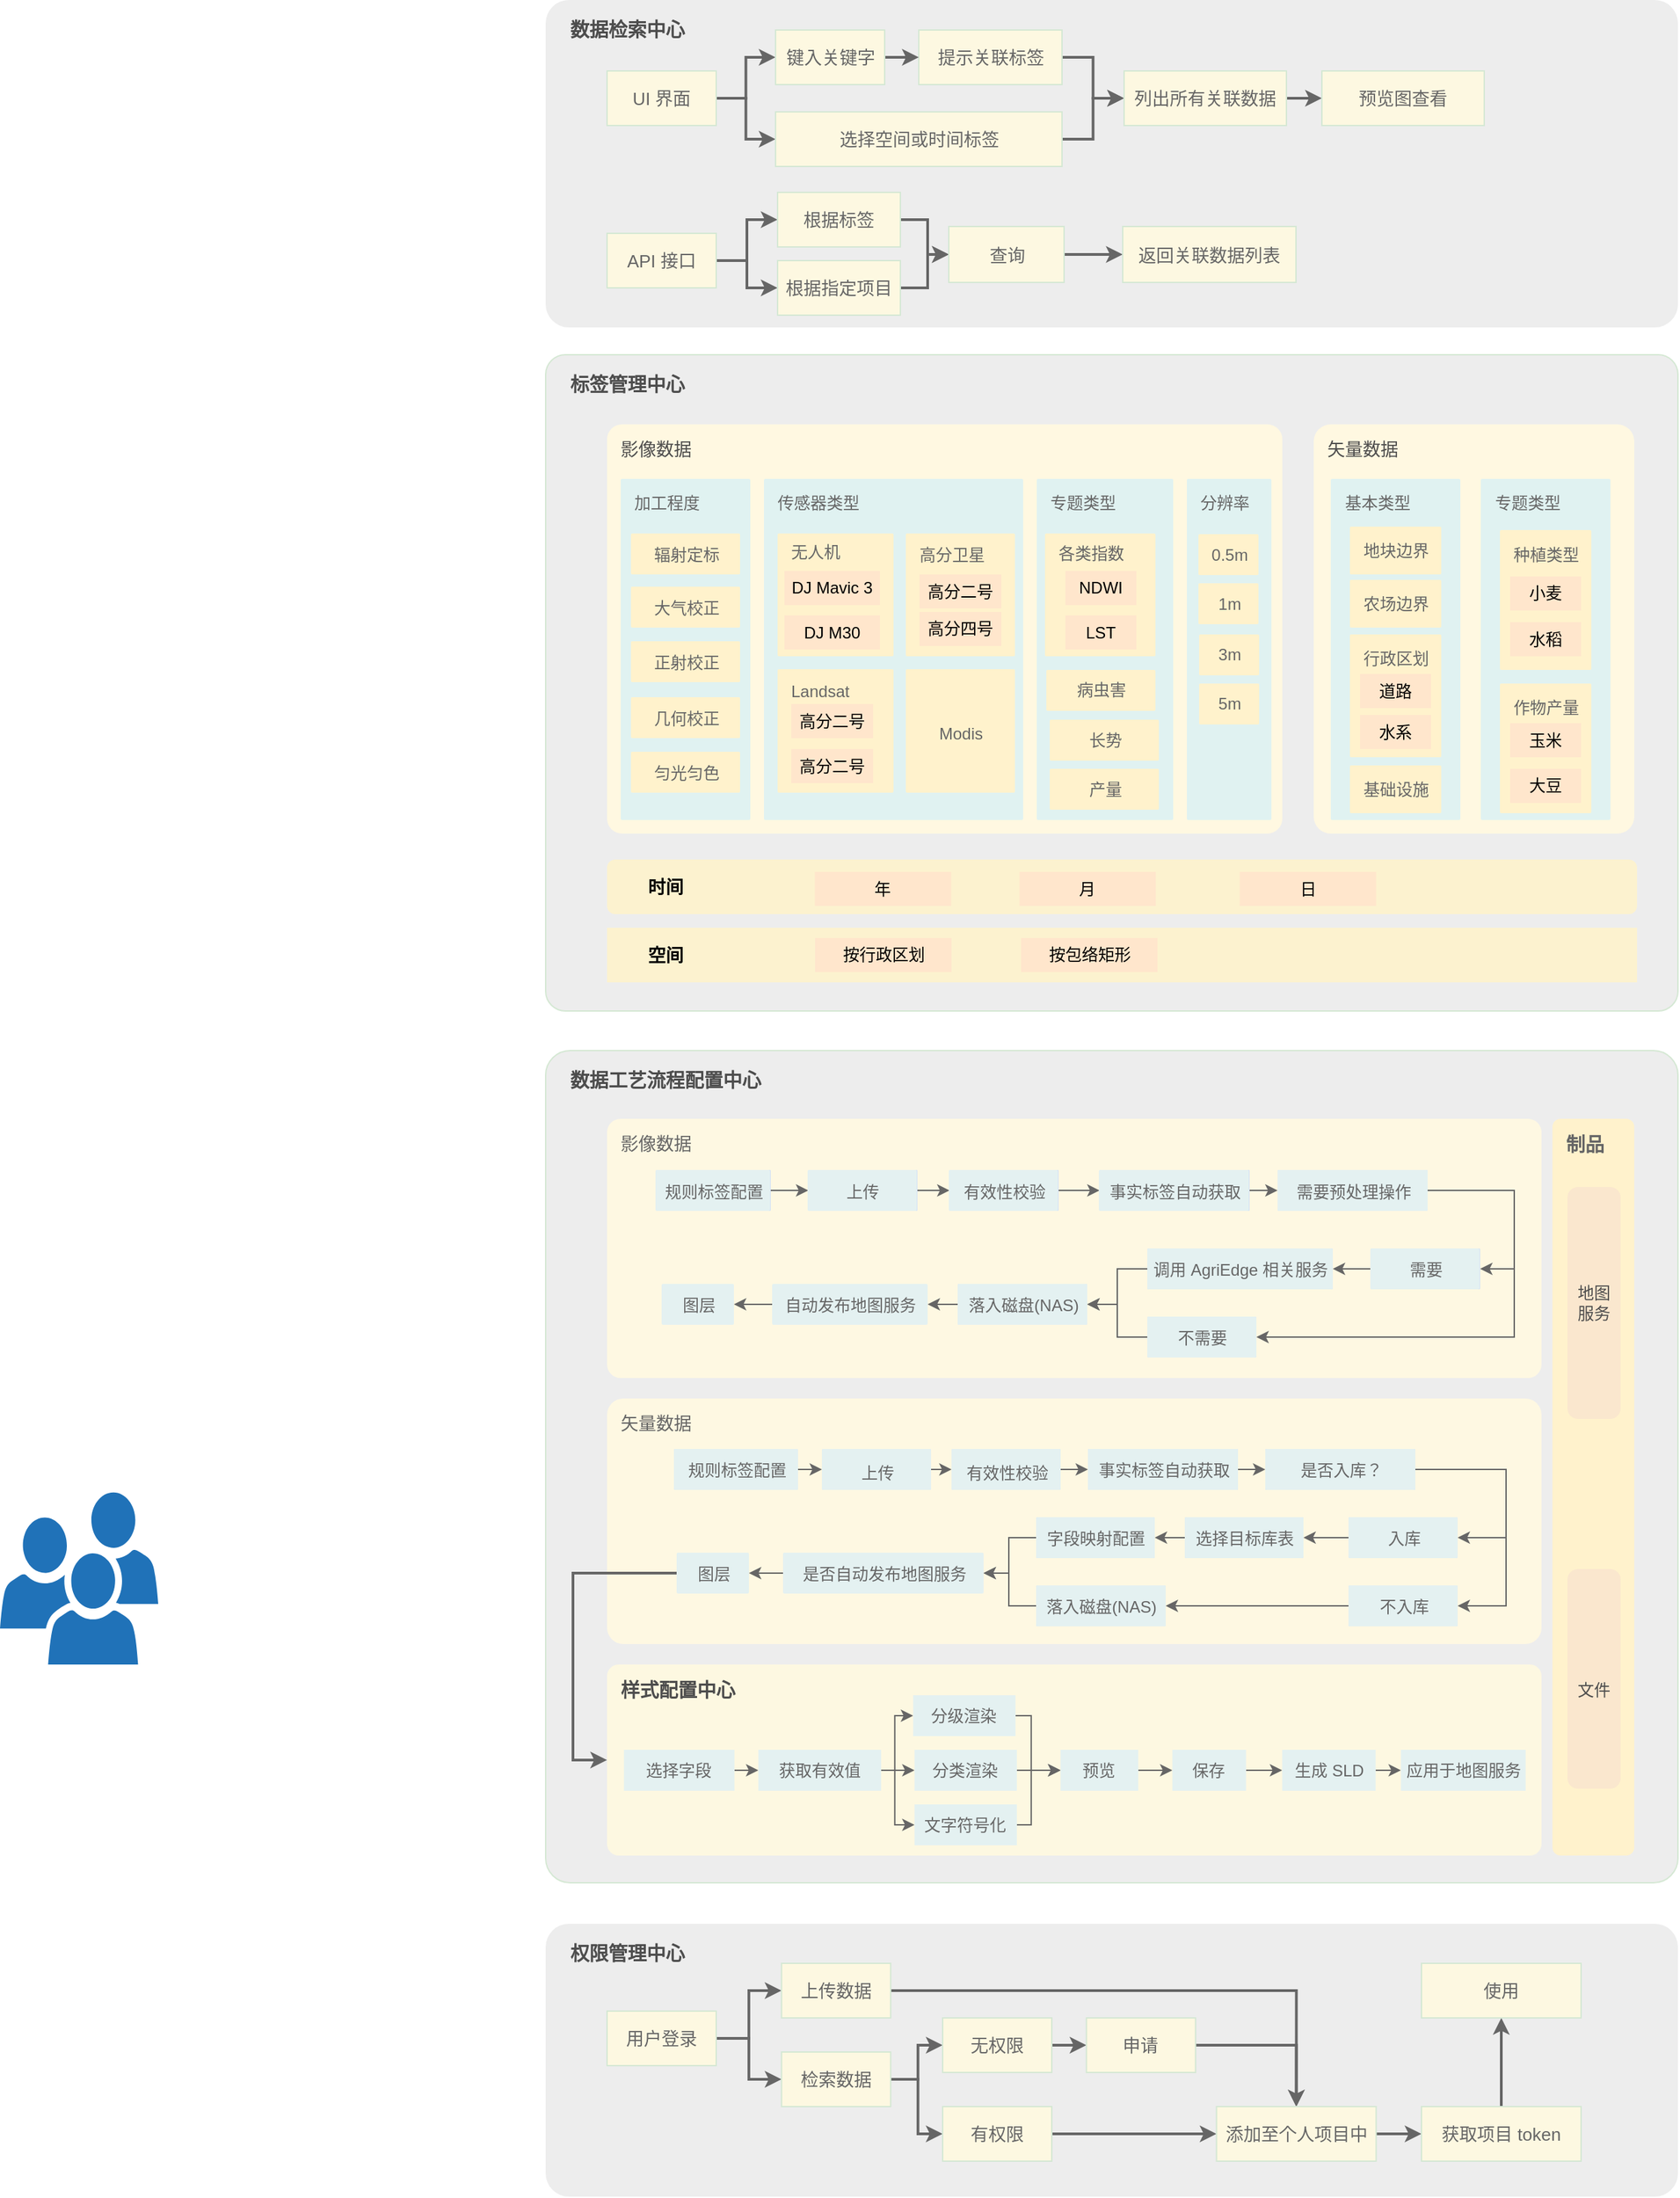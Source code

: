 <mxfile version="20.2.2" type="github">
  <diagram id="C5RBs43oDa-KdzZeNtuy" name="Page-1">
    <mxGraphModel dx="2026" dy="2055" grid="1" gridSize="10" guides="1" tooltips="1" connect="1" arrows="1" fold="1" page="1" pageScale="1" pageWidth="827" pageHeight="1169" math="0" shadow="0">
      <root>
        <mxCell id="WIyWlLk6GJQsqaUBKTNV-0" />
        <mxCell id="WIyWlLk6GJQsqaUBKTNV-1" parent="WIyWlLk6GJQsqaUBKTNV-0" />
        <mxCell id="CGNY96M8Sa9pFSSGAjqj-4" value="标签管理中心" style="sketch=0;points=[[0,0,0],[0.25,0,0],[0.5,0,0],[0.75,0,0],[1,0,0],[1,0.25,0],[1,0.5,0],[1,0.75,0],[1,1,0],[0.75,1,0],[0.5,1,0],[0.25,1,0],[0,1,0],[0,0.75,0],[0,0.5,0],[0,0.25,0]];rounded=1;absoluteArcSize=1;arcSize=29;html=1;strokeColor=#D5E8D4;gradientColor=none;shadow=0;dashed=0;fontSize=14;fontColor=#4D4D4D;align=left;verticalAlign=top;spacing=10;spacingTop=-1;fillColor=#EDEDED;fontStyle=1;strokeWidth=1;spacingLeft=8;" vertex="1" parent="WIyWlLk6GJQsqaUBKTNV-1">
          <mxGeometry x="220" y="-600" width="830" height="481" as="geometry" />
        </mxCell>
        <mxCell id="CGNY96M8Sa9pFSSGAjqj-5" value="数据工艺流程配置中心" style="sketch=0;points=[[0,0,0],[0.25,0,0],[0.5,0,0],[0.75,0,0],[1,0,0],[1,0.25,0],[1,0.5,0],[1,0.75,0],[1,1,0],[0.75,1,0],[0.5,1,0],[0.25,1,0],[0,1,0],[0,0.75,0],[0,0.5,0],[0,0.25,0]];rounded=1;absoluteArcSize=1;arcSize=36;html=1;strokeColor=#D5E8D4;gradientColor=none;shadow=0;dashed=0;fontSize=14;fontColor=#4D4D4D;align=left;verticalAlign=top;spacing=10;spacingTop=-1;fillColor=#EDEDED;fontStyle=1;strokeWidth=1;spacingLeft=8;" vertex="1" parent="WIyWlLk6GJQsqaUBKTNV-1">
          <mxGeometry x="220" y="-90" width="830" height="610" as="geometry" />
        </mxCell>
        <mxCell id="CGNY96M8Sa9pFSSGAjqj-7" value="影像数据" style="sketch=0;points=[[0,0,0],[0.25,0,0],[0.5,0,0],[0.75,0,0],[1,0,0],[1,0.25,0],[1,0.5,0],[1,0.75,0],[1,1,0],[0.75,1,0],[0.5,1,0],[0.25,1,0],[0,1,0],[0,0.75,0],[0,0.5,0],[0,0.25,0]];rounded=1;absoluteArcSize=1;arcSize=22;html=1;strokeColor=none;gradientColor=none;shadow=0;dashed=0;fontSize=13;fontColor=#4D4D4D;align=left;verticalAlign=top;spacing=10;spacingTop=-4;fillColor=#FFF8E1;" vertex="1" parent="WIyWlLk6GJQsqaUBKTNV-1">
          <mxGeometry x="265" y="-549" width="495" height="300" as="geometry" />
        </mxCell>
        <mxCell id="CGNY96M8Sa9pFSSGAjqj-8" value="矢量数据" style="sketch=0;points=[[0,0,0],[0.25,0,0],[0.5,0,0],[0.75,0,0],[1,0,0],[1,0.25,0],[1,0.5,0],[1,0.75,0],[1,1,0],[0.75,1,0],[0.5,1,0],[0.25,1,0],[0,1,0],[0,0.75,0],[0,0.5,0],[0,0.25,0]];rounded=1;absoluteArcSize=1;arcSize=25;html=1;strokeColor=none;gradientColor=none;shadow=0;dashed=0;fontSize=13;fontColor=#4D4D4D;align=left;verticalAlign=top;spacing=10;spacingTop=-4;fillColor=#FFF8E1;" vertex="1" parent="WIyWlLk6GJQsqaUBKTNV-1">
          <mxGeometry x="783" y="-549" width="235" height="300" as="geometry" />
        </mxCell>
        <mxCell id="CGNY96M8Sa9pFSSGAjqj-23" value="加工程度" style="sketch=0;points=[[0,0,0],[0.25,0,0],[0.5,0,0],[0.75,0,0],[1,0,0],[1,0.25,0],[1,0.5,0],[1,0.75,0],[1,1,0],[0.75,1,0],[0.5,1,0],[0.25,1,0],[0,1,0],[0,0.75,0],[0,0.5,0],[0,0.25,0]];rounded=1;absoluteArcSize=1;arcSize=2;html=1;strokeColor=none;gradientColor=none;shadow=0;dashed=0;fontSize=12;fontColor=#666666;align=left;verticalAlign=top;spacing=10;spacingTop=-4;fillColor=#E0F2F1;" vertex="1" parent="WIyWlLk6GJQsqaUBKTNV-1">
          <mxGeometry x="275" y="-509" width="95" height="250" as="geometry" />
        </mxCell>
        <mxCell id="CGNY96M8Sa9pFSSGAjqj-24" value="传感器类型" style="sketch=0;points=[[0,0,0],[0.25,0,0],[0.5,0,0],[0.75,0,0],[1,0,0],[1,0.25,0],[1,0.5,0],[1,0.75,0],[1,1,0],[0.75,1,0],[0.5,1,0],[0.25,1,0],[0,1,0],[0,0.75,0],[0,0.5,0],[0,0.25,0]];rounded=1;absoluteArcSize=1;arcSize=2;html=1;strokeColor=none;gradientColor=none;shadow=0;dashed=0;fontSize=12;fontColor=#666666;align=left;verticalAlign=top;spacing=10;spacingTop=-4;fillColor=#E0F2F1;" vertex="1" parent="WIyWlLk6GJQsqaUBKTNV-1">
          <mxGeometry x="380" y="-509" width="190" height="250" as="geometry" />
        </mxCell>
        <mxCell id="CGNY96M8Sa9pFSSGAjqj-25" value="专题类型" style="sketch=0;points=[[0,0,0],[0.25,0,0],[0.5,0,0],[0.75,0,0],[1,0,0],[1,0.25,0],[1,0.5,0],[1,0.75,0],[1,1,0],[0.75,1,0],[0.5,1,0],[0.25,1,0],[0,1,0],[0,0.75,0],[0,0.5,0],[0,0.25,0]];rounded=1;absoluteArcSize=1;arcSize=2;html=1;strokeColor=none;gradientColor=none;shadow=0;dashed=0;fontSize=12;fontColor=#666666;align=left;verticalAlign=top;spacing=10;spacingTop=-4;fillColor=#E0F2F1;" vertex="1" parent="WIyWlLk6GJQsqaUBKTNV-1">
          <mxGeometry x="580" y="-509" width="100" height="250" as="geometry" />
        </mxCell>
        <mxCell id="CGNY96M8Sa9pFSSGAjqj-26" value="基本类型" style="sketch=0;points=[[0,0,0],[0.25,0,0],[0.5,0,0],[0.75,0,0],[1,0,0],[1,0.25,0],[1,0.5,0],[1,0.75,0],[1,1,0],[0.75,1,0],[0.5,1,0],[0.25,1,0],[0,1,0],[0,0.75,0],[0,0.5,0],[0,0.25,0]];rounded=1;absoluteArcSize=1;arcSize=2;html=1;strokeColor=none;gradientColor=none;shadow=0;dashed=0;fontSize=12;fontColor=#666666;align=left;verticalAlign=top;spacing=10;spacingTop=-4;fillColor=#E0F2F1;" vertex="1" parent="WIyWlLk6GJQsqaUBKTNV-1">
          <mxGeometry x="795.5" y="-509" width="95" height="250" as="geometry" />
        </mxCell>
        <mxCell id="CGNY96M8Sa9pFSSGAjqj-27" value="专题类型" style="sketch=0;points=[[0,0,0],[0.25,0,0],[0.5,0,0],[0.75,0,0],[1,0,0],[1,0.25,0],[1,0.5,0],[1,0.75,0],[1,1,0],[0.75,1,0],[0.5,1,0],[0.25,1,0],[0,1,0],[0,0.75,0],[0,0.5,0],[0,0.25,0]];rounded=1;absoluteArcSize=1;arcSize=2;html=1;strokeColor=none;gradientColor=none;shadow=0;dashed=0;fontSize=12;fontColor=#666666;align=left;verticalAlign=top;spacing=10;spacingTop=-4;fillColor=#E0F2F1;" vertex="1" parent="WIyWlLk6GJQsqaUBKTNV-1">
          <mxGeometry x="905.5" y="-509" width="95" height="250" as="geometry" />
        </mxCell>
        <mxCell id="CGNY96M8Sa9pFSSGAjqj-29" value="辐射定标" style="sketch=0;points=[[0,0,0],[0.25,0,0],[0.5,0,0],[0.75,0,0],[1,0,0],[1,0.25,0],[1,0.5,0],[1,0.75,0],[1,1,0],[0.75,1,0],[0.5,1,0],[0.25,1,0],[0,1,0],[0,0.75,0],[0,0.5,0],[0,0.25,0]];rounded=1;absoluteArcSize=1;arcSize=2;html=1;strokeColor=none;gradientColor=none;shadow=0;dashed=0;fontSize=12;fontColor=#666666;align=center;verticalAlign=top;spacing=10;spacingTop=-6;fillColor=#FFF2CC;" vertex="1" parent="WIyWlLk6GJQsqaUBKTNV-1">
          <mxGeometry x="282.5" y="-469" width="80" height="30" as="geometry" />
        </mxCell>
        <mxCell id="CGNY96M8Sa9pFSSGAjqj-30" value="大气校正" style="sketch=0;points=[[0,0,0],[0.25,0,0],[0.5,0,0],[0.75,0,0],[1,0,0],[1,0.25,0],[1,0.5,0],[1,0.75,0],[1,1,0],[0.75,1,0],[0.5,1,0],[0.25,1,0],[0,1,0],[0,0.75,0],[0,0.5,0],[0,0.25,0]];rounded=1;absoluteArcSize=1;arcSize=2;html=1;strokeColor=none;gradientColor=none;shadow=0;dashed=0;fontSize=12;fontColor=#666666;align=center;verticalAlign=top;spacing=10;spacingTop=-6;fillColor=#FFF2CC;" vertex="1" parent="WIyWlLk6GJQsqaUBKTNV-1">
          <mxGeometry x="282.5" y="-430" width="80" height="30" as="geometry" />
        </mxCell>
        <mxCell id="CGNY96M8Sa9pFSSGAjqj-31" value="正射校正" style="sketch=0;points=[[0,0,0],[0.25,0,0],[0.5,0,0],[0.75,0,0],[1,0,0],[1,0.25,0],[1,0.5,0],[1,0.75,0],[1,1,0],[0.75,1,0],[0.5,1,0],[0.25,1,0],[0,1,0],[0,0.75,0],[0,0.5,0],[0,0.25,0]];rounded=1;absoluteArcSize=1;arcSize=2;html=1;strokeColor=none;gradientColor=none;shadow=0;dashed=0;fontSize=12;fontColor=#666666;align=center;verticalAlign=top;spacing=10;spacingTop=-6;fillColor=#FFF2CC;" vertex="1" parent="WIyWlLk6GJQsqaUBKTNV-1">
          <mxGeometry x="282.5" y="-390" width="80" height="30" as="geometry" />
        </mxCell>
        <mxCell id="CGNY96M8Sa9pFSSGAjqj-32" value="几何校正" style="sketch=0;points=[[0,0,0],[0.25,0,0],[0.5,0,0],[0.75,0,0],[1,0,0],[1,0.25,0],[1,0.5,0],[1,0.75,0],[1,1,0],[0.75,1,0],[0.5,1,0],[0.25,1,0],[0,1,0],[0,0.75,0],[0,0.5,0],[0,0.25,0]];rounded=1;absoluteArcSize=1;arcSize=2;html=1;strokeColor=none;gradientColor=none;shadow=0;dashed=0;fontSize=12;fontColor=#666666;align=center;verticalAlign=top;spacing=10;spacingTop=-6;fillColor=#FFF2CC;" vertex="1" parent="WIyWlLk6GJQsqaUBKTNV-1">
          <mxGeometry x="282.5" y="-349" width="80" height="30" as="geometry" />
        </mxCell>
        <mxCell id="CGNY96M8Sa9pFSSGAjqj-33" value="匀光匀色" style="sketch=0;points=[[0,0,0],[0.25,0,0],[0.5,0,0],[0.75,0,0],[1,0,0],[1,0.25,0],[1,0.5,0],[1,0.75,0],[1,1,0],[0.75,1,0],[0.5,1,0],[0.25,1,0],[0,1,0],[0,0.75,0],[0,0.5,0],[0,0.25,0]];rounded=1;absoluteArcSize=1;arcSize=2;html=1;strokeColor=none;gradientColor=none;shadow=0;dashed=0;fontSize=12;fontColor=#666666;align=center;verticalAlign=top;spacing=10;spacingTop=-6;fillColor=#FFF2CC;" vertex="1" parent="WIyWlLk6GJQsqaUBKTNV-1">
          <mxGeometry x="282.5" y="-309" width="80" height="30" as="geometry" />
        </mxCell>
        <mxCell id="CGNY96M8Sa9pFSSGAjqj-34" value="无人机" style="sketch=0;points=[[0,0,0],[0.25,0,0],[0.5,0,0],[0.75,0,0],[1,0,0],[1,0.25,0],[1,0.5,0],[1,0.75,0],[1,1,0],[0.75,1,0],[0.5,1,0],[0.25,1,0],[0,1,0],[0,0.75,0],[0,0.5,0],[0,0.25,0]];rounded=1;absoluteArcSize=1;arcSize=2;html=1;strokeColor=none;gradientColor=none;shadow=0;dashed=0;fontSize=12;fontColor=#666666;align=left;verticalAlign=top;spacing=10;spacingTop=-8;fillColor=#FFF2CC;" vertex="1" parent="WIyWlLk6GJQsqaUBKTNV-1">
          <mxGeometry x="390" y="-469" width="85" height="90" as="geometry" />
        </mxCell>
        <mxCell id="CGNY96M8Sa9pFSSGAjqj-35" value="高分卫星" style="sketch=0;points=[[0,0,0],[0.25,0,0],[0.5,0,0],[0.75,0,0],[1,0,0],[1,0.25,0],[1,0.5,0],[1,0.75,0],[1,1,0],[0.75,1,0],[0.5,1,0],[0.25,1,0],[0,1,0],[0,0.75,0],[0,0.5,0],[0,0.25,0]];rounded=1;absoluteArcSize=1;arcSize=2;html=1;strokeColor=none;gradientColor=none;shadow=0;dashed=0;fontSize=12;fontColor=#666666;align=left;verticalAlign=top;spacing=10;spacingTop=-6;fillColor=#FFF2CC;" vertex="1" parent="WIyWlLk6GJQsqaUBKTNV-1">
          <mxGeometry x="484" y="-469" width="80" height="90" as="geometry" />
        </mxCell>
        <mxCell id="CGNY96M8Sa9pFSSGAjqj-36" value="Landsat" style="sketch=0;points=[[0,0,0],[0.25,0,0],[0.5,0,0],[0.75,0,0],[1,0,0],[1,0.25,0],[1,0.5,0],[1,0.75,0],[1,1,0],[0.75,1,0],[0.5,1,0],[0.25,1,0],[0,1,0],[0,0.75,0],[0,0.5,0],[0,0.25,0]];rounded=1;absoluteArcSize=1;arcSize=2;html=1;strokeColor=none;gradientColor=none;shadow=0;dashed=0;fontSize=12;fontColor=#666666;align=left;verticalAlign=top;spacing=10;spacingTop=-6;fillColor=#FFF2CC;" vertex="1" parent="WIyWlLk6GJQsqaUBKTNV-1">
          <mxGeometry x="390" y="-369.5" width="85" height="90.5" as="geometry" />
        </mxCell>
        <mxCell id="CGNY96M8Sa9pFSSGAjqj-37" value="&lt;br&gt;&lt;br&gt;Modis" style="sketch=0;points=[[0,0,0],[0.25,0,0],[0.5,0,0],[0.75,0,0],[1,0,0],[1,0.25,0],[1,0.5,0],[1,0.75,0],[1,1,0],[0.75,1,0],[0.5,1,0],[0.25,1,0],[0,1,0],[0,0.75,0],[0,0.5,0],[0,0.25,0]];rounded=1;absoluteArcSize=1;arcSize=2;html=1;strokeColor=none;gradientColor=none;shadow=0;dashed=0;fontSize=12;fontColor=#666666;align=center;verticalAlign=top;spacing=10;spacingTop=-4;fillColor=#FFF2CC;" vertex="1" parent="WIyWlLk6GJQsqaUBKTNV-1">
          <mxGeometry x="484" y="-369.5" width="80" height="90.5" as="geometry" />
        </mxCell>
        <mxCell id="CGNY96M8Sa9pFSSGAjqj-42" value="DJ Mavic 3" style="rounded=0;whiteSpace=wrap;html=1;fontColor=#333333;fillColor=#f5f5f5;strokeColor=none;" vertex="1" parent="WIyWlLk6GJQsqaUBKTNV-1">
          <mxGeometry x="395" y="-441.5" width="70" height="25" as="geometry" />
        </mxCell>
        <mxCell id="CGNY96M8Sa9pFSSGAjqj-43" value="高分二号" style="rounded=0;whiteSpace=wrap;html=1;fontColor=#333333;fillColor=#f5f5f5;strokeColor=none;" vertex="1" parent="WIyWlLk6GJQsqaUBKTNV-1">
          <mxGeometry x="494" y="-439" width="60" height="25" as="geometry" />
        </mxCell>
        <mxCell id="CGNY96M8Sa9pFSSGAjqj-44" value="高分四号" style="rounded=0;whiteSpace=wrap;html=1;fontColor=#333333;fillColor=#f5f5f5;strokeColor=none;" vertex="1" parent="WIyWlLk6GJQsqaUBKTNV-1">
          <mxGeometry x="494" y="-411.5" width="60" height="25" as="geometry" />
        </mxCell>
        <mxCell id="CGNY96M8Sa9pFSSGAjqj-47" value="DJ M30" style="rounded=0;whiteSpace=wrap;html=1;fontColor=#333333;fillColor=#f5f5f5;strokeColor=none;" vertex="1" parent="WIyWlLk6GJQsqaUBKTNV-1">
          <mxGeometry x="395" y="-409" width="70" height="25" as="geometry" />
        </mxCell>
        <mxCell id="CGNY96M8Sa9pFSSGAjqj-49" value="各类指数" style="sketch=0;points=[[0,0,0],[0.25,0,0],[0.5,0,0],[0.75,0,0],[1,0,0],[1,0.25,0],[1,0.5,0],[1,0.75,0],[1,1,0],[0.75,1,0],[0.5,1,0],[0.25,1,0],[0,1,0],[0,0.75,0],[0,0.5,0],[0,0.25,0]];rounded=1;absoluteArcSize=1;arcSize=2;html=1;strokeColor=none;gradientColor=none;shadow=0;dashed=0;fontSize=12;fontColor=#666666;align=left;verticalAlign=top;spacing=10;spacingTop=-7;fillColor=#FFF2CC;" vertex="1" parent="WIyWlLk6GJQsqaUBKTNV-1">
          <mxGeometry x="586" y="-469" width="81" height="90" as="geometry" />
        </mxCell>
        <mxCell id="CGNY96M8Sa9pFSSGAjqj-52" value="病虫害" style="sketch=0;points=[[0,0,0],[0.25,0,0],[0.5,0,0],[0.75,0,0],[1,0,0],[1,0.25,0],[1,0.5,0],[1,0.75,0],[1,1,0],[0.75,1,0],[0.5,1,0],[0.25,1,0],[0,1,0],[0,0.75,0],[0,0.5,0],[0,0.25,0]];rounded=1;absoluteArcSize=1;arcSize=2;html=1;strokeColor=none;gradientColor=none;shadow=0;dashed=0;fontSize=12;fontColor=#666666;align=center;verticalAlign=top;spacing=10;spacingTop=-7;fillColor=#FFF2CC;" vertex="1" parent="WIyWlLk6GJQsqaUBKTNV-1">
          <mxGeometry x="587" y="-369" width="80" height="30" as="geometry" />
        </mxCell>
        <mxCell id="CGNY96M8Sa9pFSSGAjqj-55" value="DJ Mavic 3" style="rounded=0;whiteSpace=wrap;html=1;fontColor=#333333;fillColor=#f5f5f5;strokeColor=none;" vertex="1" parent="WIyWlLk6GJQsqaUBKTNV-1">
          <mxGeometry x="395" y="-441.5" width="70" height="25" as="geometry" />
        </mxCell>
        <mxCell id="CGNY96M8Sa9pFSSGAjqj-56" value="DJ M30" style="rounded=0;whiteSpace=wrap;html=1;fontColor=#333333;fillColor=#f5f5f5;strokeColor=none;" vertex="1" parent="WIyWlLk6GJQsqaUBKTNV-1">
          <mxGeometry x="395" y="-409" width="70" height="25" as="geometry" />
        </mxCell>
        <mxCell id="CGNY96M8Sa9pFSSGAjqj-58" value="DJ M30" style="rounded=0;whiteSpace=wrap;html=1;fontColor=#333333;fillColor=#f5f5f5;strokeColor=none;" vertex="1" parent="WIyWlLk6GJQsqaUBKTNV-1">
          <mxGeometry x="395" y="-409" width="70" height="25" as="geometry" />
        </mxCell>
        <mxCell id="CGNY96M8Sa9pFSSGAjqj-61" value="高分二号" style="rounded=0;whiteSpace=wrap;html=1;fontColor=#333333;fillColor=#f5f5f5;strokeColor=none;" vertex="1" parent="WIyWlLk6GJQsqaUBKTNV-1">
          <mxGeometry x="494" y="-439" width="60" height="25" as="geometry" />
        </mxCell>
        <mxCell id="CGNY96M8Sa9pFSSGAjqj-62" value="DJ M30" style="rounded=0;whiteSpace=wrap;html=1;fontColor=#333333;fillColor=#f5f5f5;strokeColor=none;" vertex="1" parent="WIyWlLk6GJQsqaUBKTNV-1">
          <mxGeometry x="395" y="-409" width="70" height="25" as="geometry" />
        </mxCell>
        <mxCell id="CGNY96M8Sa9pFSSGAjqj-65" value="高分二号" style="rounded=0;whiteSpace=wrap;html=1;fontColor=#333333;fillColor=#f5f5f5;strokeColor=none;" vertex="1" parent="WIyWlLk6GJQsqaUBKTNV-1">
          <mxGeometry x="494" y="-439" width="60" height="25" as="geometry" />
        </mxCell>
        <mxCell id="CGNY96M8Sa9pFSSGAjqj-66" value="DJ M30" style="rounded=0;whiteSpace=wrap;html=1;fontColor=#333333;fillColor=#f5f5f5;strokeColor=none;" vertex="1" parent="WIyWlLk6GJQsqaUBKTNV-1">
          <mxGeometry x="395" y="-409" width="70" height="25" as="geometry" />
        </mxCell>
        <mxCell id="CGNY96M8Sa9pFSSGAjqj-69" value="高分二号" style="rounded=0;whiteSpace=wrap;html=1;fontColor=#333333;fillColor=#f5f5f5;strokeColor=none;" vertex="1" parent="WIyWlLk6GJQsqaUBKTNV-1">
          <mxGeometry x="494" y="-439" width="60" height="25" as="geometry" />
        </mxCell>
        <mxCell id="CGNY96M8Sa9pFSSGAjqj-78" value="DJ Mavic 3" style="rounded=0;whiteSpace=wrap;html=1;fontColor=#333333;fillColor=#f5f5f5;strokeColor=none;" vertex="1" parent="WIyWlLk6GJQsqaUBKTNV-1">
          <mxGeometry x="395" y="-441.5" width="70" height="25" as="geometry" />
        </mxCell>
        <mxCell id="CGNY96M8Sa9pFSSGAjqj-79" value="DJ M30" style="rounded=0;whiteSpace=wrap;html=1;fontColor=#333333;fillColor=#f5f5f5;strokeColor=none;" vertex="1" parent="WIyWlLk6GJQsqaUBKTNV-1">
          <mxGeometry x="395" y="-409" width="70" height="25" as="geometry" />
        </mxCell>
        <mxCell id="CGNY96M8Sa9pFSSGAjqj-82" value="DJ Mavic 3" style="rounded=0;whiteSpace=wrap;html=1;fontColor=#333333;fillColor=#f5f5f5;strokeColor=none;" vertex="1" parent="WIyWlLk6GJQsqaUBKTNV-1">
          <mxGeometry x="395" y="-441.5" width="70" height="25" as="geometry" />
        </mxCell>
        <mxCell id="CGNY96M8Sa9pFSSGAjqj-83" value="DJ M30" style="rounded=0;whiteSpace=wrap;html=1;fontColor=#333333;fillColor=#f5f5f5;strokeColor=none;" vertex="1" parent="WIyWlLk6GJQsqaUBKTNV-1">
          <mxGeometry x="395" y="-409" width="70" height="25" as="geometry" />
        </mxCell>
        <mxCell id="CGNY96M8Sa9pFSSGAjqj-86" value="高分四号" style="rounded=0;whiteSpace=wrap;html=1;fontColor=#333333;fillColor=#f5f5f5;strokeColor=none;" vertex="1" parent="WIyWlLk6GJQsqaUBKTNV-1">
          <mxGeometry x="494" y="-411.5" width="60" height="25" as="geometry" />
        </mxCell>
        <mxCell id="CGNY96M8Sa9pFSSGAjqj-87" value="DJ Mavic 3" style="rounded=0;whiteSpace=wrap;html=1;fontColor=#333333;fillColor=#f5f5f5;strokeColor=none;" vertex="1" parent="WIyWlLk6GJQsqaUBKTNV-1">
          <mxGeometry x="395" y="-441.5" width="70" height="25" as="geometry" />
        </mxCell>
        <mxCell id="CGNY96M8Sa9pFSSGAjqj-88" value="DJ M30" style="rounded=0;whiteSpace=wrap;html=1;fontColor=#333333;fillColor=#f5f5f5;strokeColor=none;" vertex="1" parent="WIyWlLk6GJQsqaUBKTNV-1">
          <mxGeometry x="395" y="-409" width="70" height="25" as="geometry" />
        </mxCell>
        <mxCell id="CGNY96M8Sa9pFSSGAjqj-91" value="高分四号" style="rounded=0;whiteSpace=wrap;html=1;fontColor=#333333;fillColor=#f5f5f5;strokeColor=none;" vertex="1" parent="WIyWlLk6GJQsqaUBKTNV-1">
          <mxGeometry x="494" y="-411.5" width="60" height="25" as="geometry" />
        </mxCell>
        <mxCell id="CGNY96M8Sa9pFSSGAjqj-70" value="LST" style="rounded=0;whiteSpace=wrap;html=1;fillColor=#ffe6cc;strokeColor=none;" vertex="1" parent="WIyWlLk6GJQsqaUBKTNV-1">
          <mxGeometry x="601" y="-409" width="52" height="25" as="geometry" />
        </mxCell>
        <mxCell id="CGNY96M8Sa9pFSSGAjqj-71" value="NDWI" style="rounded=0;whiteSpace=wrap;html=1;fillColor=#ffe6cc;strokeColor=none;" vertex="1" parent="WIyWlLk6GJQsqaUBKTNV-1">
          <mxGeometry x="601" y="-441.5" width="52" height="25" as="geometry" />
        </mxCell>
        <mxCell id="CGNY96M8Sa9pFSSGAjqj-92" value="DJ Mavic 3" style="rounded=0;whiteSpace=wrap;html=1;fillColor=#ffe6cc;strokeColor=none;" vertex="1" parent="WIyWlLk6GJQsqaUBKTNV-1">
          <mxGeometry x="395" y="-441.5" width="70" height="25" as="geometry" />
        </mxCell>
        <mxCell id="CGNY96M8Sa9pFSSGAjqj-93" value="DJ M30" style="rounded=0;whiteSpace=wrap;html=1;fillColor=#ffe6cc;strokeColor=none;" vertex="1" parent="WIyWlLk6GJQsqaUBKTNV-1">
          <mxGeometry x="395" y="-409" width="70" height="25" as="geometry" />
        </mxCell>
        <mxCell id="CGNY96M8Sa9pFSSGAjqj-94" value="高分二号" style="rounded=0;whiteSpace=wrap;html=1;fillColor=#ffe6cc;strokeColor=none;" vertex="1" parent="WIyWlLk6GJQsqaUBKTNV-1">
          <mxGeometry x="400" y="-344" width="60" height="25" as="geometry" />
        </mxCell>
        <mxCell id="CGNY96M8Sa9pFSSGAjqj-95" value="高分二号" style="rounded=0;whiteSpace=wrap;html=1;fillColor=#ffe6cc;strokeColor=none;" vertex="1" parent="WIyWlLk6GJQsqaUBKTNV-1">
          <mxGeometry x="400" y="-311" width="60" height="25" as="geometry" />
        </mxCell>
        <mxCell id="CGNY96M8Sa9pFSSGAjqj-96" value="高分四号" style="rounded=0;whiteSpace=wrap;html=1;fillColor=#ffe6cc;strokeColor=none;" vertex="1" parent="WIyWlLk6GJQsqaUBKTNV-1">
          <mxGeometry x="494" y="-411.5" width="60" height="25" as="geometry" />
        </mxCell>
        <mxCell id="CGNY96M8Sa9pFSSGAjqj-97" value="高分二号" style="rounded=0;whiteSpace=wrap;html=1;fillColor=#ffe6cc;strokeColor=none;" vertex="1" parent="WIyWlLk6GJQsqaUBKTNV-1">
          <mxGeometry x="494" y="-439" width="60" height="25" as="geometry" />
        </mxCell>
        <mxCell id="CGNY96M8Sa9pFSSGAjqj-98" value="地块边界" style="sketch=0;points=[[0,0,0],[0.25,0,0],[0.5,0,0],[0.75,0,0],[1,0,0],[1,0.25,0],[1,0.5,0],[1,0.75,0],[1,1,0],[0.75,1,0],[0.5,1,0],[0.25,1,0],[0,1,0],[0,0.75,0],[0,0.5,0],[0,0.25,0]];rounded=1;absoluteArcSize=1;arcSize=2;html=1;strokeColor=none;gradientColor=none;shadow=0;dashed=0;fontSize=12;fontColor=#666666;align=center;verticalAlign=top;spacing=10;spacingTop=-4;fillColor=#FFF2CC;" vertex="1" parent="WIyWlLk6GJQsqaUBKTNV-1">
          <mxGeometry x="809.5" y="-474" width="67" height="35" as="geometry" />
        </mxCell>
        <mxCell id="CGNY96M8Sa9pFSSGAjqj-99" value="农场边界" style="sketch=0;points=[[0,0,0],[0.25,0,0],[0.5,0,0],[0.75,0,0],[1,0,0],[1,0.25,0],[1,0.5,0],[1,0.75,0],[1,1,0],[0.75,1,0],[0.5,1,0],[0.25,1,0],[0,1,0],[0,0.75,0],[0,0.5,0],[0,0.25,0]];rounded=1;absoluteArcSize=1;arcSize=2;html=1;strokeColor=none;gradientColor=none;shadow=0;dashed=0;fontSize=12;fontColor=#666666;align=center;verticalAlign=top;spacing=10;spacingTop=-4;fillColor=#FFF2CC;" vertex="1" parent="WIyWlLk6GJQsqaUBKTNV-1">
          <mxGeometry x="809.5" y="-435" width="67" height="35" as="geometry" />
        </mxCell>
        <mxCell id="CGNY96M8Sa9pFSSGAjqj-100" value="行政区划" style="sketch=0;points=[[0,0,0],[0.25,0,0],[0.5,0,0],[0.75,0,0],[1,0,0],[1,0.25,0],[1,0.5,0],[1,0.75,0],[1,1,0],[0.75,1,0],[0.5,1,0],[0.25,1,0],[0,1,0],[0,0.75,0],[0,0.5,0],[0,0.25,0]];rounded=1;absoluteArcSize=1;arcSize=2;html=1;strokeColor=none;gradientColor=none;shadow=0;dashed=0;fontSize=12;fontColor=#666666;align=center;verticalAlign=top;spacing=10;spacingTop=-4;fillColor=#FFF2CC;" vertex="1" parent="WIyWlLk6GJQsqaUBKTNV-1">
          <mxGeometry x="809.5" y="-395" width="67" height="90" as="geometry" />
        </mxCell>
        <mxCell id="CGNY96M8Sa9pFSSGAjqj-101" value="基础设施" style="sketch=0;points=[[0,0,0],[0.25,0,0],[0.5,0,0],[0.75,0,0],[1,0,0],[1,0.25,0],[1,0.5,0],[1,0.75,0],[1,1,0],[0.75,1,0],[0.5,1,0],[0.25,1,0],[0,1,0],[0,0.75,0],[0,0.5,0],[0,0.25,0]];rounded=1;absoluteArcSize=1;arcSize=2;html=1;strokeColor=none;gradientColor=none;shadow=0;dashed=0;fontSize=12;fontColor=#666666;align=center;verticalAlign=top;spacing=10;spacingTop=-4;fillColor=#FFF2CC;" vertex="1" parent="WIyWlLk6GJQsqaUBKTNV-1">
          <mxGeometry x="809.5" y="-299" width="67" height="35" as="geometry" />
        </mxCell>
        <mxCell id="CGNY96M8Sa9pFSSGAjqj-102" value="道路" style="rounded=0;whiteSpace=wrap;html=1;fillColor=#ffe6cc;strokeColor=none;" vertex="1" parent="WIyWlLk6GJQsqaUBKTNV-1">
          <mxGeometry x="817" y="-366" width="52" height="25" as="geometry" />
        </mxCell>
        <mxCell id="CGNY96M8Sa9pFSSGAjqj-103" value="水系" style="rounded=0;whiteSpace=wrap;html=1;fillColor=#ffe6cc;strokeColor=none;" vertex="1" parent="WIyWlLk6GJQsqaUBKTNV-1">
          <mxGeometry x="817" y="-336" width="52" height="25" as="geometry" />
        </mxCell>
        <mxCell id="CGNY96M8Sa9pFSSGAjqj-104" value="时间" style="rounded=1;whiteSpace=wrap;html=1;fillColor=#fcf2cf;strokeColor=none;fontStyle=1;align=left;spacingLeft=28;shadow=0;fontSize=13;" vertex="1" parent="WIyWlLk6GJQsqaUBKTNV-1">
          <mxGeometry x="265" y="-230" width="755" height="40" as="geometry" />
        </mxCell>
        <mxCell id="CGNY96M8Sa9pFSSGAjqj-105" value="空间" style="rounded=0;whiteSpace=wrap;html=1;fillColor=#FCF2CF;strokeColor=none;fontStyle=1;spacingLeft=28;align=left;shadow=0;fontSize=13;" vertex="1" parent="WIyWlLk6GJQsqaUBKTNV-1">
          <mxGeometry x="265" y="-180" width="755" height="40" as="geometry" />
        </mxCell>
        <mxCell id="CGNY96M8Sa9pFSSGAjqj-106" value="种植类型" style="sketch=0;points=[[0,0,0],[0.25,0,0],[0.5,0,0],[0.75,0,0],[1,0,0],[1,0.25,0],[1,0.5,0],[1,0.75,0],[1,1,0],[0.75,1,0],[0.5,1,0],[0.25,1,0],[0,1,0],[0,0.75,0],[0,0.5,0],[0,0.25,0]];rounded=1;absoluteArcSize=1;arcSize=2;html=1;strokeColor=none;gradientColor=none;shadow=0;dashed=0;fontSize=12;fontColor=#666666;align=center;verticalAlign=top;spacing=10;spacingTop=-4;fillColor=#FFF2CC;" vertex="1" parent="WIyWlLk6GJQsqaUBKTNV-1">
          <mxGeometry x="919.5" y="-471.5" width="67" height="102.5" as="geometry" />
        </mxCell>
        <mxCell id="CGNY96M8Sa9pFSSGAjqj-107" value="作物产量" style="sketch=0;points=[[0,0,0],[0.25,0,0],[0.5,0,0],[0.75,0,0],[1,0,0],[1,0.25,0],[1,0.5,0],[1,0.75,0],[1,1,0],[0.75,1,0],[0.5,1,0],[0.25,1,0],[0,1,0],[0,0.75,0],[0,0.5,0],[0,0.25,0]];rounded=1;absoluteArcSize=1;arcSize=2;html=1;strokeColor=none;gradientColor=none;shadow=0;dashed=0;fontSize=12;fontColor=#666666;align=center;verticalAlign=top;spacing=10;spacingTop=-4;fillColor=#FFF2CC;" vertex="1" parent="WIyWlLk6GJQsqaUBKTNV-1">
          <mxGeometry x="919.5" y="-359" width="67" height="95" as="geometry" />
        </mxCell>
        <mxCell id="CGNY96M8Sa9pFSSGAjqj-108" value="小麦" style="rounded=0;whiteSpace=wrap;html=1;fillColor=#ffe6cc;strokeColor=none;" vertex="1" parent="WIyWlLk6GJQsqaUBKTNV-1">
          <mxGeometry x="927" y="-437.5" width="52" height="25" as="geometry" />
        </mxCell>
        <mxCell id="CGNY96M8Sa9pFSSGAjqj-109" value="水稻" style="rounded=0;whiteSpace=wrap;html=1;fillColor=#ffe6cc;strokeColor=none;" vertex="1" parent="WIyWlLk6GJQsqaUBKTNV-1">
          <mxGeometry x="927" y="-404" width="52" height="25" as="geometry" />
        </mxCell>
        <mxCell id="CGNY96M8Sa9pFSSGAjqj-110" value="玉米" style="rounded=0;whiteSpace=wrap;html=1;fillColor=#ffe6cc;strokeColor=none;" vertex="1" parent="WIyWlLk6GJQsqaUBKTNV-1">
          <mxGeometry x="927" y="-330" width="52" height="25" as="geometry" />
        </mxCell>
        <mxCell id="CGNY96M8Sa9pFSSGAjqj-111" value="大豆" style="rounded=0;whiteSpace=wrap;html=1;fillColor=#ffe6cc;strokeColor=none;" vertex="1" parent="WIyWlLk6GJQsqaUBKTNV-1">
          <mxGeometry x="927" y="-296.5" width="52" height="25" as="geometry" />
        </mxCell>
        <mxCell id="CGNY96M8Sa9pFSSGAjqj-118" value="矢量数据" style="sketch=0;points=[[0,0,0],[0.25,0,0],[0.5,0,0],[0.75,0,0],[1,0,0],[1,0.25,0],[1,0.5,0],[1,0.75,0],[1,1,0],[0.75,1,0],[0.5,1,0],[0.25,1,0],[0,1,0],[0,0.75,0],[0,0.5,0],[0,0.25,0]];rounded=1;absoluteArcSize=1;arcSize=24;html=1;strokeColor=none;gradientColor=none;shadow=0;dashed=0;fontSize=13;fontColor=#666666;align=left;verticalAlign=top;spacing=10;spacingTop=-4;fillColor=#fef8e2;" vertex="1" parent="WIyWlLk6GJQsqaUBKTNV-1">
          <mxGeometry x="265" y="165" width="685" height="180" as="geometry" />
        </mxCell>
        <mxCell id="CGNY96M8Sa9pFSSGAjqj-154" style="edgeStyle=orthogonalEdgeStyle;rounded=0;orthogonalLoop=1;jettySize=auto;html=1;exitX=1;exitY=0.5;exitDx=0;exitDy=0;exitPerimeter=0;entryX=0;entryY=0.5;entryDx=0;entryDy=0;entryPerimeter=0;fontColor=#FFFFCC;strokeColor=#666666;" edge="1" parent="WIyWlLk6GJQsqaUBKTNV-1" source="CGNY96M8Sa9pFSSGAjqj-119" target="CGNY96M8Sa9pFSSGAjqj-120">
          <mxGeometry relative="1" as="geometry" />
        </mxCell>
        <mxCell id="CGNY96M8Sa9pFSSGAjqj-119" value="规则标签配置" style="sketch=0;points=[[0,0,0],[0.25,0,0],[0.5,0,0],[0.75,0,0],[1,0,0],[1,0.25,0],[1,0.5,0],[1,0.75,0],[1,1,0],[0.75,1,0],[0.5,1,0],[0.25,1,0],[0,1,0],[0,0.75,0],[0,0.5,0],[0,0.25,0]];rounded=1;absoluteArcSize=1;arcSize=2;html=1;strokeColor=none;gradientColor=none;shadow=0;dashed=0;fontSize=12;fontColor=#666666;align=center;verticalAlign=top;spacing=10;spacingTop=-6;fillColor=#D4E1F5;" vertex="1" parent="WIyWlLk6GJQsqaUBKTNV-1">
          <mxGeometry x="314" y="202" width="91" height="30" as="geometry" />
        </mxCell>
        <mxCell id="CGNY96M8Sa9pFSSGAjqj-155" style="edgeStyle=orthogonalEdgeStyle;rounded=0;orthogonalLoop=1;jettySize=auto;html=1;exitX=1;exitY=0.5;exitDx=0;exitDy=0;exitPerimeter=0;entryX=0;entryY=0.5;entryDx=0;entryDy=0;entryPerimeter=0;fontColor=#FFFFCC;strokeColor=#666666;" edge="1" parent="WIyWlLk6GJQsqaUBKTNV-1" source="CGNY96M8Sa9pFSSGAjqj-120" target="CGNY96M8Sa9pFSSGAjqj-125">
          <mxGeometry relative="1" as="geometry" />
        </mxCell>
        <mxCell id="CGNY96M8Sa9pFSSGAjqj-120" value="上传" style="sketch=0;points=[[0,0,0],[0.25,0,0],[0.5,0,0],[0.75,0,0],[1,0,0],[1,0.25,0],[1,0.5,0],[1,0.75,0],[1,1,0],[0.75,1,0],[0.5,1,0],[0.25,1,0],[0,1,0],[0,0.75,0],[0,0.5,0],[0,0.25,0]];rounded=1;absoluteArcSize=1;arcSize=2;html=1;strokeColor=none;gradientColor=none;shadow=0;dashed=0;fontSize=12;fontColor=#666666;align=center;verticalAlign=top;spacing=10;spacingTop=-4;fillColor=#D4E1F5;" vertex="1" parent="WIyWlLk6GJQsqaUBKTNV-1">
          <mxGeometry x="422.5" y="202" width="80" height="30" as="geometry" />
        </mxCell>
        <mxCell id="CGNY96M8Sa9pFSSGAjqj-164" style="edgeStyle=orthogonalEdgeStyle;rounded=0;orthogonalLoop=1;jettySize=auto;html=1;exitX=0;exitY=0.5;exitDx=0;exitDy=0;exitPerimeter=0;entryX=0;entryY=0.5;entryDx=0;entryDy=0;entryPerimeter=0;fontColor=#FFFFCC;strokeColor=none;endArrow=none;endFill=0;" edge="1" parent="WIyWlLk6GJQsqaUBKTNV-1" source="CGNY96M8Sa9pFSSGAjqj-121" target="CGNY96M8Sa9pFSSGAjqj-122">
          <mxGeometry relative="1" as="geometry" />
        </mxCell>
        <mxCell id="CGNY96M8Sa9pFSSGAjqj-178" style="edgeStyle=orthogonalEdgeStyle;rounded=0;orthogonalLoop=1;jettySize=auto;html=1;exitX=0;exitY=0.5;exitDx=0;exitDy=0;exitPerimeter=0;entryX=1;entryY=0.5;entryDx=0;entryDy=0;entryPerimeter=0;fontColor=#FFFFCC;endArrow=classic;endFill=1;strokeColor=#666666;" edge="1" parent="WIyWlLk6GJQsqaUBKTNV-1" source="CGNY96M8Sa9pFSSGAjqj-121" target="CGNY96M8Sa9pFSSGAjqj-123">
          <mxGeometry relative="1" as="geometry" />
        </mxCell>
        <mxCell id="CGNY96M8Sa9pFSSGAjqj-121" value="入库" style="sketch=0;points=[[0,0,0],[0.25,0,0],[0.5,0,0],[0.75,0,0],[1,0,0],[1,0.25,0],[1,0.5,0],[1,0.75,0],[1,1,0],[0.75,1,0],[0.5,1,0],[0.25,1,0],[0,1,0],[0,0.75,0],[0,0.5,0],[0,0.25,0]];rounded=1;absoluteArcSize=1;arcSize=2;html=1;strokeColor=none;gradientColor=none;shadow=0;dashed=0;fontSize=12;fontColor=#666666;align=center;verticalAlign=top;spacing=10;spacingTop=-6;fillColor=#D4E1F5;" vertex="1" parent="WIyWlLk6GJQsqaUBKTNV-1">
          <mxGeometry x="808.5" y="252" width="80" height="30" as="geometry" />
        </mxCell>
        <mxCell id="CGNY96M8Sa9pFSSGAjqj-177" style="edgeStyle=orthogonalEdgeStyle;rounded=0;orthogonalLoop=1;jettySize=auto;html=1;exitX=0;exitY=0.5;exitDx=0;exitDy=0;exitPerimeter=0;entryX=1;entryY=0.5;entryDx=0;entryDy=0;entryPerimeter=0;fontColor=#FFFFCC;endArrow=classic;endFill=1;strokeColor=#666666;" edge="1" parent="WIyWlLk6GJQsqaUBKTNV-1" source="CGNY96M8Sa9pFSSGAjqj-122" target="CGNY96M8Sa9pFSSGAjqj-127">
          <mxGeometry relative="1" as="geometry" />
        </mxCell>
        <mxCell id="CGNY96M8Sa9pFSSGAjqj-122" value="不入库" style="sketch=0;points=[[0,0,0],[0.25,0,0],[0.5,0,0],[0.75,0,0],[1,0,0],[1,0.25,0],[1,0.5,0],[1,0.75,0],[1,1,0],[0.75,1,0],[0.5,1,0],[0.25,1,0],[0,1,0],[0,0.75,0],[0,0.5,0],[0,0.25,0]];rounded=1;absoluteArcSize=1;arcSize=2;html=1;strokeColor=none;gradientColor=none;shadow=0;dashed=0;fontSize=12;fontColor=#666666;align=center;verticalAlign=top;spacing=10;spacingTop=-6;fillColor=#D4E1F5;" vertex="1" parent="WIyWlLk6GJQsqaUBKTNV-1">
          <mxGeometry x="808.5" y="302" width="80" height="30" as="geometry" />
        </mxCell>
        <mxCell id="CGNY96M8Sa9pFSSGAjqj-179" style="edgeStyle=orthogonalEdgeStyle;rounded=0;orthogonalLoop=1;jettySize=auto;html=1;exitX=0;exitY=0.5;exitDx=0;exitDy=0;exitPerimeter=0;entryX=1;entryY=0.5;entryDx=0;entryDy=0;entryPerimeter=0;fontColor=#FFFFCC;endArrow=classic;endFill=1;strokeColor=#666666;" edge="1" parent="WIyWlLk6GJQsqaUBKTNV-1" source="CGNY96M8Sa9pFSSGAjqj-123" target="CGNY96M8Sa9pFSSGAjqj-124">
          <mxGeometry relative="1" as="geometry" />
        </mxCell>
        <mxCell id="CGNY96M8Sa9pFSSGAjqj-123" value="选择目标库表" style="sketch=0;points=[[0,0,0],[0.25,0,0],[0.5,0,0],[0.75,0,0],[1,0,0],[1,0.25,0],[1,0.5,0],[1,0.75,0],[1,1,0],[0.75,1,0],[0.5,1,0],[0.25,1,0],[0,1,0],[0,0.75,0],[0,0.5,0],[0,0.25,0]];rounded=1;absoluteArcSize=1;arcSize=2;html=1;strokeColor=none;gradientColor=none;shadow=0;dashed=0;fontSize=12;fontColor=#666666;align=center;verticalAlign=top;spacing=10;spacingTop=-6;fillColor=#D4E1F5;" vertex="1" parent="WIyWlLk6GJQsqaUBKTNV-1">
          <mxGeometry x="688.5" y="252" width="87" height="30" as="geometry" />
        </mxCell>
        <mxCell id="CGNY96M8Sa9pFSSGAjqj-181" style="edgeStyle=orthogonalEdgeStyle;rounded=0;orthogonalLoop=1;jettySize=auto;html=1;exitX=0;exitY=0.5;exitDx=0;exitDy=0;exitPerimeter=0;entryX=1;entryY=0.5;entryDx=0;entryDy=0;entryPerimeter=0;fontColor=#FFFFCC;endArrow=classic;endFill=1;strokeColor=#666666;" edge="1" parent="WIyWlLk6GJQsqaUBKTNV-1" source="CGNY96M8Sa9pFSSGAjqj-124" target="CGNY96M8Sa9pFSSGAjqj-126">
          <mxGeometry relative="1" as="geometry" />
        </mxCell>
        <mxCell id="CGNY96M8Sa9pFSSGAjqj-124" value="字段映射配置" style="sketch=0;points=[[0,0,0],[0.25,0,0],[0.5,0,0],[0.75,0,0],[1,0,0],[1,0.25,0],[1,0.5,0],[1,0.75,0],[1,1,0],[0.75,1,0],[0.5,1,0],[0.25,1,0],[0,1,0],[0,0.75,0],[0,0.5,0],[0,0.25,0]];rounded=1;absoluteArcSize=1;arcSize=2;html=1;strokeColor=none;gradientColor=none;shadow=0;dashed=0;fontSize=12;fontColor=#666666;align=center;verticalAlign=top;spacing=10;spacingTop=-6;fillColor=#D4E1F5;" vertex="1" parent="WIyWlLk6GJQsqaUBKTNV-1">
          <mxGeometry x="579.5" y="252" width="87" height="30" as="geometry" />
        </mxCell>
        <mxCell id="CGNY96M8Sa9pFSSGAjqj-156" style="edgeStyle=orthogonalEdgeStyle;rounded=0;orthogonalLoop=1;jettySize=auto;html=1;exitX=1;exitY=0.5;exitDx=0;exitDy=0;exitPerimeter=0;entryX=0;entryY=0.5;entryDx=0;entryDy=0;entryPerimeter=0;fontColor=#FFFFCC;strokeColor=#666666;" edge="1" parent="WIyWlLk6GJQsqaUBKTNV-1" source="CGNY96M8Sa9pFSSGAjqj-125" target="CGNY96M8Sa9pFSSGAjqj-138">
          <mxGeometry relative="1" as="geometry" />
        </mxCell>
        <mxCell id="CGNY96M8Sa9pFSSGAjqj-125" value="有效性校验" style="sketch=0;points=[[0,0,0],[0.25,0,0],[0.5,0,0],[0.75,0,0],[1,0,0],[1,0.25,0],[1,0.5,0],[1,0.75,0],[1,1,0],[0.75,1,0],[0.5,1,0],[0.25,1,0],[0,1,0],[0,0.75,0],[0,0.5,0],[0,0.25,0]];rounded=1;absoluteArcSize=1;arcSize=2;html=1;strokeColor=none;gradientColor=none;shadow=0;dashed=0;fontSize=12;fontColor=#666666;align=center;verticalAlign=top;spacing=10;spacingTop=-4;fillColor=#D4E1F5;" vertex="1" parent="WIyWlLk6GJQsqaUBKTNV-1">
          <mxGeometry x="517.5" y="202" width="80" height="30" as="geometry" />
        </mxCell>
        <mxCell id="CGNY96M8Sa9pFSSGAjqj-180" style="edgeStyle=orthogonalEdgeStyle;rounded=0;orthogonalLoop=1;jettySize=auto;html=1;exitX=0;exitY=0.5;exitDx=0;exitDy=0;exitPerimeter=0;entryX=1;entryY=0.5;entryDx=0;entryDy=0;entryPerimeter=0;fontColor=#FFFFCC;endArrow=classic;endFill=1;strokeColor=#666666;" edge="1" parent="WIyWlLk6GJQsqaUBKTNV-1" source="CGNY96M8Sa9pFSSGAjqj-126" target="CGNY96M8Sa9pFSSGAjqj-140">
          <mxGeometry relative="1" as="geometry" />
        </mxCell>
        <mxCell id="CGNY96M8Sa9pFSSGAjqj-126" value="是否自动发布地图服务" style="sketch=0;points=[[0,0,0],[0.25,0,0],[0.5,0,0],[0.75,0,0],[1,0,0],[1,0.25,0],[1,0.5,0],[1,0.75,0],[1,1,0],[0.75,1,0],[0.5,1,0],[0.25,1,0],[0,1,0],[0,0.75,0],[0,0.5,0],[0,0.25,0]];rounded=1;absoluteArcSize=1;arcSize=2;html=1;strokeColor=none;gradientColor=none;shadow=0;dashed=0;fontSize=12;fontColor=#666666;align=center;verticalAlign=top;spacing=10;spacingTop=-6;fillColor=#E4F1F1;" vertex="1" parent="WIyWlLk6GJQsqaUBKTNV-1">
          <mxGeometry x="394" y="278" width="147" height="30" as="geometry" />
        </mxCell>
        <mxCell id="CGNY96M8Sa9pFSSGAjqj-182" style="edgeStyle=orthogonalEdgeStyle;rounded=0;orthogonalLoop=1;jettySize=auto;html=1;exitX=0;exitY=0.5;exitDx=0;exitDy=0;exitPerimeter=0;entryX=1;entryY=0.5;entryDx=0;entryDy=0;entryPerimeter=0;fontColor=#FFFFCC;endArrow=classic;endFill=1;strokeColor=#666666;" edge="1" parent="WIyWlLk6GJQsqaUBKTNV-1" source="CGNY96M8Sa9pFSSGAjqj-127" target="CGNY96M8Sa9pFSSGAjqj-126">
          <mxGeometry relative="1" as="geometry" />
        </mxCell>
        <mxCell id="CGNY96M8Sa9pFSSGAjqj-127" value="落入磁盘(NAS)" style="sketch=0;points=[[0,0,0],[0.25,0,0],[0.5,0,0],[0.75,0,0],[1,0,0],[1,0.25,0],[1,0.5,0],[1,0.75,0],[1,1,0],[0.75,1,0],[0.5,1,0],[0.25,1,0],[0,1,0],[0,0.75,0],[0,0.5,0],[0,0.25,0]];rounded=1;absoluteArcSize=1;arcSize=2;html=1;strokeColor=none;gradientColor=none;shadow=0;dashed=0;fontSize=12;fontColor=#666666;align=center;verticalAlign=top;spacing=10;spacingTop=-6;fillColor=#D4E1F5;" vertex="1" parent="WIyWlLk6GJQsqaUBKTNV-1">
          <mxGeometry x="579.5" y="302" width="95" height="30" as="geometry" />
        </mxCell>
        <mxCell id="CGNY96M8Sa9pFSSGAjqj-157" style="edgeStyle=orthogonalEdgeStyle;rounded=0;orthogonalLoop=1;jettySize=auto;html=1;exitX=1;exitY=0.5;exitDx=0;exitDy=0;exitPerimeter=0;entryX=0;entryY=0.5;entryDx=0;entryDy=0;entryPerimeter=0;fontColor=#FFFFCC;strokeColor=#666666;" edge="1" parent="WIyWlLk6GJQsqaUBKTNV-1" source="CGNY96M8Sa9pFSSGAjqj-138" target="CGNY96M8Sa9pFSSGAjqj-139">
          <mxGeometry relative="1" as="geometry" />
        </mxCell>
        <mxCell id="CGNY96M8Sa9pFSSGAjqj-138" value="事实标签自动获取" style="sketch=0;points=[[0,0,0],[0.25,0,0],[0.5,0,0],[0.75,0,0],[1,0,0],[1,0.25,0],[1,0.5,0],[1,0.75,0],[1,1,0],[0.75,1,0],[0.5,1,0],[0.25,1,0],[0,1,0],[0,0.75,0],[0,0.5,0],[0,0.25,0]];rounded=1;absoluteArcSize=1;arcSize=2;html=1;strokeColor=none;gradientColor=none;shadow=0;dashed=0;fontSize=12;fontColor=#666666;align=center;verticalAlign=top;spacing=10;spacingTop=-4;fillColor=#D4E1F5;" vertex="1" parent="WIyWlLk6GJQsqaUBKTNV-1">
          <mxGeometry x="617.5" y="202" width="110" height="30" as="geometry" />
        </mxCell>
        <mxCell id="CGNY96M8Sa9pFSSGAjqj-175" style="edgeStyle=orthogonalEdgeStyle;rounded=0;orthogonalLoop=1;jettySize=auto;html=1;exitX=1;exitY=0.5;exitDx=0;exitDy=0;exitPerimeter=0;entryX=1;entryY=0.5;entryDx=0;entryDy=0;entryPerimeter=0;fontColor=#FFFFCC;endArrow=classic;endFill=1;strokeColor=#666666;" edge="1" parent="WIyWlLk6GJQsqaUBKTNV-1" source="CGNY96M8Sa9pFSSGAjqj-139" target="CGNY96M8Sa9pFSSGAjqj-121">
          <mxGeometry relative="1" as="geometry">
            <Array as="points">
              <mxPoint x="924" y="217" />
              <mxPoint x="924" y="267" />
            </Array>
          </mxGeometry>
        </mxCell>
        <mxCell id="CGNY96M8Sa9pFSSGAjqj-176" style="edgeStyle=orthogonalEdgeStyle;rounded=0;orthogonalLoop=1;jettySize=auto;html=1;exitX=1;exitY=0.5;exitDx=0;exitDy=0;exitPerimeter=0;entryX=1;entryY=0.5;entryDx=0;entryDy=0;entryPerimeter=0;fontColor=#FFFFCC;endArrow=classic;endFill=1;strokeColor=#666666;" edge="1" parent="WIyWlLk6GJQsqaUBKTNV-1" source="CGNY96M8Sa9pFSSGAjqj-139" target="CGNY96M8Sa9pFSSGAjqj-122">
          <mxGeometry relative="1" as="geometry">
            <Array as="points">
              <mxPoint x="924" y="217" />
              <mxPoint x="924" y="317" />
            </Array>
          </mxGeometry>
        </mxCell>
        <mxCell id="CGNY96M8Sa9pFSSGAjqj-139" value="是否入库？" style="sketch=0;points=[[0,0,0],[0.25,0,0],[0.5,0,0],[0.75,0,0],[1,0,0],[1,0.25,0],[1,0.5,0],[1,0.75,0],[1,1,0],[0.75,1,0],[0.5,1,0],[0.25,1,0],[0,1,0],[0,0.75,0],[0,0.5,0],[0,0.25,0]];rounded=1;absoluteArcSize=1;arcSize=2;html=1;strokeColor=none;gradientColor=none;shadow=0;dashed=0;fontSize=12;fontColor=#666666;align=center;verticalAlign=top;spacing=10;spacingTop=-4;fillColor=#D4E1F5;" vertex="1" parent="WIyWlLk6GJQsqaUBKTNV-1">
          <mxGeometry x="747.5" y="202" width="110" height="30" as="geometry" />
        </mxCell>
        <mxCell id="CGNY96M8Sa9pFSSGAjqj-304" style="edgeStyle=orthogonalEdgeStyle;rounded=0;orthogonalLoop=1;jettySize=auto;html=1;exitX=0;exitY=0.5;exitDx=0;exitDy=0;exitPerimeter=0;entryX=0;entryY=0.5;entryDx=0;entryDy=0;entryPerimeter=0;fontSize=13;fontColor=#E6E6E6;endArrow=classic;endFill=1;strokeColor=#666666;strokeWidth=2;" edge="1" parent="WIyWlLk6GJQsqaUBKTNV-1" source="CGNY96M8Sa9pFSSGAjqj-140" target="CGNY96M8Sa9pFSSGAjqj-278">
          <mxGeometry relative="1" as="geometry">
            <Array as="points">
              <mxPoint x="240" y="293" />
              <mxPoint x="240" y="430" />
            </Array>
          </mxGeometry>
        </mxCell>
        <mxCell id="CGNY96M8Sa9pFSSGAjqj-140" value="图层" style="sketch=0;points=[[0,0,0],[0.25,0,0],[0.5,0,0],[0.75,0,0],[1,0,0],[1,0.25,0],[1,0.5,0],[1,0.75,0],[1,1,0],[0.75,1,0],[0.5,1,0],[0.25,1,0],[0,1,0],[0,0.75,0],[0,0.5,0],[0,0.25,0]];rounded=1;absoluteArcSize=1;arcSize=2;html=1;strokeColor=none;gradientColor=none;shadow=0;dashed=0;fontSize=12;fontColor=#666666;align=center;verticalAlign=top;spacing=10;spacingTop=-6;fillColor=#e4f1f1;" vertex="1" parent="WIyWlLk6GJQsqaUBKTNV-1">
          <mxGeometry x="316" y="278" width="53" height="30" as="geometry" />
        </mxCell>
        <mxCell id="CGNY96M8Sa9pFSSGAjqj-141" value="影像数据" style="sketch=0;points=[[0,0,0],[0.25,0,0],[0.5,0,0],[0.75,0,0],[1,0,0],[1,0.25,0],[1,0.5,0],[1,0.75,0],[1,1,0],[0.75,1,0],[0.5,1,0],[0.25,1,0],[0,1,0],[0,0.75,0],[0,0.5,0],[0,0.25,0]];rounded=1;absoluteArcSize=1;arcSize=20;html=1;strokeColor=none;gradientColor=none;shadow=0;dashed=0;fontSize=13;fontColor=#666666;align=left;verticalAlign=top;spacing=10;spacingTop=-4;fillColor=#FEF8E2;" vertex="1" parent="WIyWlLk6GJQsqaUBKTNV-1">
          <mxGeometry x="265" y="-40" width="685" height="190" as="geometry" />
        </mxCell>
        <mxCell id="CGNY96M8Sa9pFSSGAjqj-183" style="edgeStyle=orthogonalEdgeStyle;rounded=0;orthogonalLoop=1;jettySize=auto;html=1;exitX=1;exitY=0.5;exitDx=0;exitDy=0;exitPerimeter=0;entryX=0;entryY=0.5;entryDx=0;entryDy=0;entryPerimeter=0;fontColor=#FFFFCC;endArrow=classic;endFill=1;strokeColor=#666666;" edge="1" parent="WIyWlLk6GJQsqaUBKTNV-1" source="CGNY96M8Sa9pFSSGAjqj-142" target="CGNY96M8Sa9pFSSGAjqj-143">
          <mxGeometry relative="1" as="geometry" />
        </mxCell>
        <mxCell id="CGNY96M8Sa9pFSSGAjqj-142" value="规则标签配置" style="sketch=0;points=[[0,0,0],[0.25,0,0],[0.5,0,0],[0.75,0,0],[1,0,0],[1,0.25,0],[1,0.5,0],[1,0.75,0],[1,1,0],[0.75,1,0],[0.5,1,0],[0.25,1,0],[0,1,0],[0,0.75,0],[0,0.5,0],[0,0.25,0]];rounded=1;absoluteArcSize=1;arcSize=2;html=1;strokeColor=none;gradientColor=none;shadow=0;dashed=0;fontSize=12;fontColor=#666666;align=center;verticalAlign=top;spacing=10;spacingTop=-4;fillColor=#D4E1F5;" vertex="1" parent="WIyWlLk6GJQsqaUBKTNV-1">
          <mxGeometry x="301" y="-2.5" width="84" height="30" as="geometry" />
        </mxCell>
        <mxCell id="CGNY96M8Sa9pFSSGAjqj-184" style="edgeStyle=orthogonalEdgeStyle;rounded=0;orthogonalLoop=1;jettySize=auto;html=1;exitX=1;exitY=0.5;exitDx=0;exitDy=0;exitPerimeter=0;entryX=0;entryY=0.5;entryDx=0;entryDy=0;entryPerimeter=0;fontColor=#FFFFCC;endArrow=classic;endFill=1;strokeColor=#666666;" edge="1" parent="WIyWlLk6GJQsqaUBKTNV-1" source="CGNY96M8Sa9pFSSGAjqj-143" target="CGNY96M8Sa9pFSSGAjqj-148">
          <mxGeometry relative="1" as="geometry" />
        </mxCell>
        <mxCell id="CGNY96M8Sa9pFSSGAjqj-143" value="上传" style="sketch=0;points=[[0,0,0],[0.25,0,0],[0.5,0,0],[0.75,0,0],[1,0,0],[1,0.25,0],[1,0.5,0],[1,0.75,0],[1,1,0],[0.75,1,0],[0.5,1,0],[0.25,1,0],[0,1,0],[0,0.75,0],[0,0.5,0],[0,0.25,0]];rounded=1;absoluteArcSize=1;arcSize=2;html=1;strokeColor=none;gradientColor=none;shadow=0;dashed=0;fontSize=12;fontColor=#666666;align=center;verticalAlign=top;spacing=10;spacingTop=-4;fillColor=#D4E1F5;" vertex="1" parent="WIyWlLk6GJQsqaUBKTNV-1">
          <mxGeometry x="412.5" y="-2.5" width="80" height="30" as="geometry" />
        </mxCell>
        <mxCell id="CGNY96M8Sa9pFSSGAjqj-185" style="edgeStyle=orthogonalEdgeStyle;rounded=0;orthogonalLoop=1;jettySize=auto;html=1;exitX=1;exitY=0.5;exitDx=0;exitDy=0;exitPerimeter=0;entryX=0;entryY=0.5;entryDx=0;entryDy=0;entryPerimeter=0;fontColor=#FFFFCC;endArrow=classic;endFill=1;strokeColor=#666666;" edge="1" parent="WIyWlLk6GJQsqaUBKTNV-1" source="CGNY96M8Sa9pFSSGAjqj-148" target="CGNY96M8Sa9pFSSGAjqj-151">
          <mxGeometry relative="1" as="geometry" />
        </mxCell>
        <mxCell id="CGNY96M8Sa9pFSSGAjqj-148" value="有效性校验" style="sketch=0;points=[[0,0,0],[0.25,0,0],[0.5,0,0],[0.75,0,0],[1,0,0],[1,0.25,0],[1,0.5,0],[1,0.75,0],[1,1,0],[0.75,1,0],[0.5,1,0],[0.25,1,0],[0,1,0],[0,0.75,0],[0,0.5,0],[0,0.25,0]];rounded=1;absoluteArcSize=1;arcSize=2;html=1;strokeColor=none;gradientColor=none;shadow=0;dashed=0;fontSize=12;fontColor=#666666;align=center;verticalAlign=top;spacing=10;spacingTop=-4;fillColor=#D4E1F5;" vertex="1" parent="WIyWlLk6GJQsqaUBKTNV-1">
          <mxGeometry x="516" y="-2.5" width="80" height="30" as="geometry" />
        </mxCell>
        <mxCell id="CGNY96M8Sa9pFSSGAjqj-200" style="edgeStyle=orthogonalEdgeStyle;rounded=0;orthogonalLoop=1;jettySize=auto;html=1;exitX=0;exitY=0.5;exitDx=0;exitDy=0;exitPerimeter=0;entryX=1;entryY=0.5;entryDx=0;entryDy=0;entryPerimeter=0;fontColor=#FFFFCC;endArrow=classic;endFill=1;strokeColor=#666666;" edge="1" parent="WIyWlLk6GJQsqaUBKTNV-1" source="CGNY96M8Sa9pFSSGAjqj-149" target="CGNY96M8Sa9pFSSGAjqj-199">
          <mxGeometry relative="1" as="geometry" />
        </mxCell>
        <mxCell id="CGNY96M8Sa9pFSSGAjqj-149" value="自动发布地图服务" style="sketch=0;points=[[0,0,0],[0.25,0,0],[0.5,0,0],[0.75,0,0],[1,0,0],[1,0.25,0],[1,0.5,0],[1,0.75,0],[1,1,0],[0.75,1,0],[0.5,1,0],[0.25,1,0],[0,1,0],[0,0.75,0],[0,0.5,0],[0,0.25,0]];rounded=1;absoluteArcSize=1;arcSize=2;html=1;strokeColor=none;gradientColor=none;shadow=0;dashed=0;fontSize=12;fontColor=#666666;align=center;verticalAlign=top;spacing=10;spacingTop=-6;fillColor=#e4f1f1;" vertex="1" parent="WIyWlLk6GJQsqaUBKTNV-1">
          <mxGeometry x="386" y="81" width="114" height="30" as="geometry" />
        </mxCell>
        <mxCell id="CGNY96M8Sa9pFSSGAjqj-186" style="edgeStyle=orthogonalEdgeStyle;rounded=0;orthogonalLoop=1;jettySize=auto;html=1;exitX=1;exitY=0.5;exitDx=0;exitDy=0;exitPerimeter=0;entryX=0;entryY=0.5;entryDx=0;entryDy=0;entryPerimeter=0;fontColor=#FFFFCC;endArrow=classic;endFill=1;strokeColor=#666666;" edge="1" parent="WIyWlLk6GJQsqaUBKTNV-1" source="CGNY96M8Sa9pFSSGAjqj-151" target="CGNY96M8Sa9pFSSGAjqj-152">
          <mxGeometry relative="1" as="geometry" />
        </mxCell>
        <mxCell id="CGNY96M8Sa9pFSSGAjqj-151" value="事实标签自动获取" style="sketch=0;points=[[0,0,0],[0.25,0,0],[0.5,0,0],[0.75,0,0],[1,0,0],[1,0.25,0],[1,0.5,0],[1,0.75,0],[1,1,0],[0.75,1,0],[0.5,1,0],[0.25,1,0],[0,1,0],[0,0.75,0],[0,0.5,0],[0,0.25,0]];rounded=1;absoluteArcSize=1;arcSize=2;html=1;strokeColor=none;gradientColor=none;shadow=0;dashed=0;fontSize=12;fontColor=#666666;align=center;verticalAlign=top;spacing=10;spacingTop=-4;fillColor=#D4E1F5;" vertex="1" parent="WIyWlLk6GJQsqaUBKTNV-1">
          <mxGeometry x="626" y="-2.5" width="110" height="30" as="geometry" />
        </mxCell>
        <mxCell id="CGNY96M8Sa9pFSSGAjqj-196" style="edgeStyle=orthogonalEdgeStyle;rounded=0;orthogonalLoop=1;jettySize=auto;html=1;exitX=1;exitY=0.5;exitDx=0;exitDy=0;exitPerimeter=0;entryX=1;entryY=0.5;entryDx=0;entryDy=0;entryPerimeter=0;fontColor=#FFFFCC;endArrow=classic;endFill=1;strokeColor=#666666;" edge="1" parent="WIyWlLk6GJQsqaUBKTNV-1" source="CGNY96M8Sa9pFSSGAjqj-152" target="CGNY96M8Sa9pFSSGAjqj-187">
          <mxGeometry relative="1" as="geometry">
            <Array as="points">
              <mxPoint x="930" y="13" />
              <mxPoint x="930" y="70" />
            </Array>
          </mxGeometry>
        </mxCell>
        <mxCell id="CGNY96M8Sa9pFSSGAjqj-197" style="edgeStyle=orthogonalEdgeStyle;rounded=0;orthogonalLoop=1;jettySize=auto;html=1;exitX=1;exitY=0.5;exitDx=0;exitDy=0;exitPerimeter=0;entryX=1;entryY=0.5;entryDx=0;entryDy=0;entryPerimeter=0;fontColor=#FFFFCC;endArrow=classic;endFill=1;strokeColor=#666666;" edge="1" parent="WIyWlLk6GJQsqaUBKTNV-1" source="CGNY96M8Sa9pFSSGAjqj-152" target="CGNY96M8Sa9pFSSGAjqj-188">
          <mxGeometry relative="1" as="geometry">
            <Array as="points">
              <mxPoint x="930" y="13" />
              <mxPoint x="930" y="120" />
            </Array>
          </mxGeometry>
        </mxCell>
        <mxCell id="CGNY96M8Sa9pFSSGAjqj-152" value="需要预处理操作" style="sketch=0;points=[[0,0,0],[0.25,0,0],[0.5,0,0],[0.75,0,0],[1,0,0],[1,0.25,0],[1,0.5,0],[1,0.75,0],[1,1,0],[0.75,1,0],[0.5,1,0],[0.25,1,0],[0,1,0],[0,0.75,0],[0,0.5,0],[0,0.25,0]];rounded=1;absoluteArcSize=1;arcSize=2;html=1;strokeColor=none;gradientColor=none;shadow=0;dashed=0;fontSize=12;fontColor=#666666;align=center;verticalAlign=top;spacing=10;spacingTop=-4;fillColor=#D4E1F5;" vertex="1" parent="WIyWlLk6GJQsqaUBKTNV-1">
          <mxGeometry x="756.5" y="-2.5" width="110" height="30" as="geometry" />
        </mxCell>
        <mxCell id="CGNY96M8Sa9pFSSGAjqj-192" style="edgeStyle=orthogonalEdgeStyle;rounded=0;orthogonalLoop=1;jettySize=auto;html=1;exitX=0;exitY=0.5;exitDx=0;exitDy=0;exitPerimeter=0;fontColor=#FFFFCC;endArrow=classic;endFill=1;strokeColor=#666666;" edge="1" parent="WIyWlLk6GJQsqaUBKTNV-1" source="CGNY96M8Sa9pFSSGAjqj-153" target="CGNY96M8Sa9pFSSGAjqj-191">
          <mxGeometry relative="1" as="geometry" />
        </mxCell>
        <mxCell id="CGNY96M8Sa9pFSSGAjqj-153" value="调用 AgriEdge 相关服务" style="sketch=0;points=[[0,0,0],[0.25,0,0],[0.5,0,0],[0.75,0,0],[1,0,0],[1,0.25,0],[1,0.5,0],[1,0.75,0],[1,1,0],[0.75,1,0],[0.5,1,0],[0.25,1,0],[0,1,0],[0,0.75,0],[0,0.5,0],[0,0.25,0]];rounded=1;absoluteArcSize=1;arcSize=2;html=1;strokeColor=none;gradientColor=none;shadow=0;dashed=0;fontSize=12;fontColor=#666666;align=center;verticalAlign=top;spacing=10;spacingTop=-4;fillColor=#D4E1F5;" vertex="1" parent="WIyWlLk6GJQsqaUBKTNV-1">
          <mxGeometry x="661" y="55" width="136" height="30" as="geometry" />
        </mxCell>
        <mxCell id="CGNY96M8Sa9pFSSGAjqj-189" style="edgeStyle=orthogonalEdgeStyle;rounded=0;orthogonalLoop=1;jettySize=auto;html=1;exitX=0;exitY=0.5;exitDx=0;exitDy=0;exitPerimeter=0;entryX=1;entryY=0.5;entryDx=0;entryDy=0;entryPerimeter=0;fontColor=#FFFFCC;endArrow=classic;endFill=1;strokeColor=#666666;" edge="1" parent="WIyWlLk6GJQsqaUBKTNV-1" source="CGNY96M8Sa9pFSSGAjqj-187" target="CGNY96M8Sa9pFSSGAjqj-153">
          <mxGeometry relative="1" as="geometry" />
        </mxCell>
        <mxCell id="CGNY96M8Sa9pFSSGAjqj-187" value="需要" style="sketch=0;points=[[0,0,0],[0.25,0,0],[0.5,0,0],[0.75,0,0],[1,0,0],[1,0.25,0],[1,0.5,0],[1,0.75,0],[1,1,0],[0.75,1,0],[0.5,1,0],[0.25,1,0],[0,1,0],[0,0.75,0],[0,0.5,0],[0,0.25,0]];rounded=1;absoluteArcSize=1;arcSize=2;html=1;strokeColor=none;gradientColor=none;shadow=0;dashed=0;fontSize=12;fontColor=#666666;align=center;verticalAlign=top;spacing=10;spacingTop=-4;fillColor=#D4E1F5;" vertex="1" parent="WIyWlLk6GJQsqaUBKTNV-1">
          <mxGeometry x="825" y="55" width="80" height="30" as="geometry" />
        </mxCell>
        <mxCell id="CGNY96M8Sa9pFSSGAjqj-210" style="edgeStyle=orthogonalEdgeStyle;rounded=0;orthogonalLoop=1;jettySize=auto;html=1;exitX=0;exitY=0.5;exitDx=0;exitDy=0;exitPerimeter=0;entryX=1;entryY=0.5;entryDx=0;entryDy=0;entryPerimeter=0;fontSize=12;fontColor=#666666;endArrow=classic;endFill=1;strokeColor=#666666;" edge="1" parent="WIyWlLk6GJQsqaUBKTNV-1" source="CGNY96M8Sa9pFSSGAjqj-188" target="CGNY96M8Sa9pFSSGAjqj-191">
          <mxGeometry relative="1" as="geometry" />
        </mxCell>
        <mxCell id="CGNY96M8Sa9pFSSGAjqj-188" value="不需要" style="sketch=0;points=[[0,0,0],[0.25,0,0],[0.5,0,0],[0.75,0,0],[1,0,0],[1,0.25,0],[1,0.5,0],[1,0.75,0],[1,1,0],[0.75,1,0],[0.5,1,0],[0.25,1,0],[0,1,0],[0,0.75,0],[0,0.5,0],[0,0.25,0]];rounded=1;absoluteArcSize=1;arcSize=2;html=1;strokeColor=none;gradientColor=none;shadow=0;dashed=0;fontSize=12;fontColor=#666666;align=center;verticalAlign=top;spacing=10;spacingTop=-4;fillColor=#D4E1F5;" vertex="1" parent="WIyWlLk6GJQsqaUBKTNV-1">
          <mxGeometry x="661" y="105" width="80" height="30" as="geometry" />
        </mxCell>
        <mxCell id="CGNY96M8Sa9pFSSGAjqj-198" style="edgeStyle=orthogonalEdgeStyle;rounded=0;orthogonalLoop=1;jettySize=auto;html=1;exitX=0;exitY=0.5;exitDx=0;exitDy=0;exitPerimeter=0;entryX=1;entryY=0.5;entryDx=0;entryDy=0;entryPerimeter=0;fontColor=#FFFFCC;endArrow=classic;endFill=1;strokeColor=#666666;" edge="1" parent="WIyWlLk6GJQsqaUBKTNV-1" source="CGNY96M8Sa9pFSSGAjqj-191" target="CGNY96M8Sa9pFSSGAjqj-149">
          <mxGeometry relative="1" as="geometry" />
        </mxCell>
        <mxCell id="CGNY96M8Sa9pFSSGAjqj-191" value="落入磁盘(NAS)" style="sketch=0;points=[[0,0,0],[0.25,0,0],[0.5,0,0],[0.75,0,0],[1,0,0],[1,0.25,0],[1,0.5,0],[1,0.75,0],[1,1,0],[0.75,1,0],[0.5,1,0],[0.25,1,0],[0,1,0],[0,0.75,0],[0,0.5,0],[0,0.25,0]];rounded=1;absoluteArcSize=1;arcSize=2;html=1;strokeColor=none;gradientColor=none;shadow=0;dashed=0;fontSize=12;fontColor=#666666;align=center;verticalAlign=top;spacing=10;spacingTop=-4;fillColor=#D4E1F5;" vertex="1" parent="WIyWlLk6GJQsqaUBKTNV-1">
          <mxGeometry x="522" y="81" width="95" height="30" as="geometry" />
        </mxCell>
        <mxCell id="CGNY96M8Sa9pFSSGAjqj-199" value="图层" style="sketch=0;points=[[0,0,0],[0.25,0,0],[0.5,0,0],[0.75,0,0],[1,0,0],[1,0.25,0],[1,0.5,0],[1,0.75,0],[1,1,0],[0.75,1,0],[0.5,1,0],[0.25,1,0],[0,1,0],[0,0.75,0],[0,0.5,0],[0,0.25,0]];rounded=1;absoluteArcSize=1;arcSize=2;html=1;strokeColor=none;gradientColor=none;shadow=0;dashed=0;fontSize=12;fontColor=#666666;align=center;verticalAlign=top;spacing=10;spacingTop=-6;fillColor=#e4f1f1;" vertex="1" parent="WIyWlLk6GJQsqaUBKTNV-1">
          <mxGeometry x="305" y="81" width="53" height="30" as="geometry" />
        </mxCell>
        <mxCell id="CGNY96M8Sa9pFSSGAjqj-201" value="制品" style="sketch=0;points=[[0,0,0],[0.25,0,0],[0.5,0,0],[0.75,0,0],[1,0,0],[1,0.25,0],[1,0.5,0],[1,0.75,0],[1,1,0],[0.75,1,0],[0.5,1,0],[0.25,1,0],[0,1,0],[0,0.75,0],[0,0.5,0],[0,0.25,0]];rounded=1;absoluteArcSize=1;arcSize=12;html=1;strokeColor=none;gradientColor=none;shadow=0;dashed=0;fontSize=14;fontColor=#666666;align=left;verticalAlign=top;spacing=10;spacingTop=-4;fillColor=#FFF2CC;fontStyle=1" vertex="1" parent="WIyWlLk6GJQsqaUBKTNV-1">
          <mxGeometry x="958" y="-40" width="60" height="540" as="geometry" />
        </mxCell>
        <mxCell id="CGNY96M8Sa9pFSSGAjqj-207" value="&lt;br&gt;文件" style="rounded=1;whiteSpace=wrap;html=1;fontSize=12;fontColor=#4D4D4D;fillColor=#fae7ce;strokeColor=none;align=center;spacingLeft=3;spacingRight=3;arcSize=20;" vertex="1" parent="WIyWlLk6GJQsqaUBKTNV-1">
          <mxGeometry x="969" y="290" width="39" height="161" as="geometry" />
        </mxCell>
        <mxCell id="CGNY96M8Sa9pFSSGAjqj-208" value="地图&lt;br&gt;服务" style="rounded=1;whiteSpace=wrap;html=1;fontSize=12;fontColor=#4D4D4D;fillColor=#fae7ce;strokeColor=none;spacingLeft=3;spacingRight=3;arcSize=20;" vertex="1" parent="WIyWlLk6GJQsqaUBKTNV-1">
          <mxGeometry x="969" y="10" width="39" height="170" as="geometry" />
        </mxCell>
        <mxCell id="CGNY96M8Sa9pFSSGAjqj-211" value="权限管理中心" style="sketch=0;points=[[0,0,0],[0.25,0,0],[0.5,0,0],[0.75,0,0],[1,0,0],[1,0.25,0],[1,0.5,0],[1,0.75,0],[1,1,0],[0.75,1,0],[0.5,1,0],[0.25,1,0],[0,1,0],[0,0.75,0],[0,0.5,0],[0,0.25,0]];rounded=1;absoluteArcSize=1;arcSize=34;html=1;strokeColor=none;gradientColor=none;shadow=0;dashed=0;fontSize=14;fontColor=#4D4D4D;align=left;verticalAlign=top;spacing=10;spacingTop=-1;fillColor=#EDEDED;fontStyle=1;strokeWidth=1;spacingLeft=8;" vertex="1" parent="WIyWlLk6GJQsqaUBKTNV-1">
          <mxGeometry x="220" y="550" width="830" height="200" as="geometry" />
        </mxCell>
        <mxCell id="CGNY96M8Sa9pFSSGAjqj-212" value="事实标签自动获取" style="sketch=0;points=[[0,0,0],[0.25,0,0],[0.5,0,0],[0.75,0,0],[1,0,0],[1,0.25,0],[1,0.5,0],[1,0.75,0],[1,1,0],[0.75,1,0],[0.5,1,0],[0.25,1,0],[0,1,0],[0,0.75,0],[0,0.5,0],[0,0.25,0]];rounded=1;absoluteArcSize=1;arcSize=2;html=1;strokeColor=none;gradientColor=none;shadow=0;dashed=0;fontSize=12;fontColor=#666666;align=center;verticalAlign=top;spacing=10;spacingTop=-6;fillColor=#D4E1F5;" vertex="1" parent="WIyWlLk6GJQsqaUBKTNV-1">
          <mxGeometry x="617.5" y="202" width="110" height="30" as="geometry" />
        </mxCell>
        <mxCell id="CGNY96M8Sa9pFSSGAjqj-213" value="是否入库？" style="sketch=0;points=[[0,0,0],[0.25,0,0],[0.5,0,0],[0.75,0,0],[1,0,0],[1,0.25,0],[1,0.5,0],[1,0.75,0],[1,1,0],[0.75,1,0],[0.5,1,0],[0.25,1,0],[0,1,0],[0,0.75,0],[0,0.5,0],[0,0.25,0]];rounded=1;absoluteArcSize=1;arcSize=2;html=1;strokeColor=none;gradientColor=none;shadow=0;dashed=0;fontSize=12;fontColor=#666666;align=center;verticalAlign=top;spacing=10;spacingTop=-6;fillColor=#D4E1F5;" vertex="1" parent="WIyWlLk6GJQsqaUBKTNV-1">
          <mxGeometry x="747.5" y="202" width="110" height="30" as="geometry" />
        </mxCell>
        <mxCell id="CGNY96M8Sa9pFSSGAjqj-214" value="规则标签配置" style="sketch=0;points=[[0,0,0],[0.25,0,0],[0.5,0,0],[0.75,0,0],[1,0,0],[1,0.25,0],[1,0.5,0],[1,0.75,0],[1,1,0],[0.75,1,0],[0.5,1,0],[0.25,1,0],[0,1,0],[0,0.75,0],[0,0.5,0],[0,0.25,0]];rounded=1;absoluteArcSize=1;arcSize=2;html=1;strokeColor=none;gradientColor=none;shadow=0;dashed=0;fontSize=12;fontColor=#666666;align=center;verticalAlign=top;spacing=10;spacingTop=-6;fillColor=#D4E1F5;" vertex="1" parent="WIyWlLk6GJQsqaUBKTNV-1">
          <mxGeometry x="301" y="-2.5" width="84" height="30" as="geometry" />
        </mxCell>
        <mxCell id="CGNY96M8Sa9pFSSGAjqj-215" value="上传" style="sketch=0;points=[[0,0,0],[0.25,0,0],[0.5,0,0],[0.75,0,0],[1,0,0],[1,0.25,0],[1,0.5,0],[1,0.75,0],[1,1,0],[0.75,1,0],[0.5,1,0],[0.25,1,0],[0,1,0],[0,0.75,0],[0,0.5,0],[0,0.25,0]];rounded=1;absoluteArcSize=1;arcSize=2;html=1;strokeColor=none;gradientColor=none;shadow=0;dashed=0;fontSize=12;fontColor=#666666;align=center;verticalAlign=top;spacing=10;spacingTop=-6;fillColor=#D4E1F5;" vertex="1" parent="WIyWlLk6GJQsqaUBKTNV-1">
          <mxGeometry x="412.5" y="-2.5" width="80" height="30" as="geometry" />
        </mxCell>
        <mxCell id="CGNY96M8Sa9pFSSGAjqj-216" value="有效性校验" style="sketch=0;points=[[0,0,0],[0.25,0,0],[0.5,0,0],[0.75,0,0],[1,0,0],[1,0.25,0],[1,0.5,0],[1,0.75,0],[1,1,0],[0.75,1,0],[0.5,1,0],[0.25,1,0],[0,1,0],[0,0.75,0],[0,0.5,0],[0,0.25,0]];rounded=1;absoluteArcSize=1;arcSize=2;html=1;strokeColor=none;gradientColor=none;shadow=0;dashed=0;fontSize=12;fontColor=#666666;align=center;verticalAlign=top;spacing=10;spacingTop=-6;fillColor=#D4E1F5;" vertex="1" parent="WIyWlLk6GJQsqaUBKTNV-1">
          <mxGeometry x="516" y="-2.5" width="80" height="30" as="geometry" />
        </mxCell>
        <mxCell id="CGNY96M8Sa9pFSSGAjqj-217" value="事实标签自动获取" style="sketch=0;points=[[0,0,0],[0.25,0,0],[0.5,0,0],[0.75,0,0],[1,0,0],[1,0.25,0],[1,0.5,0],[1,0.75,0],[1,1,0],[0.75,1,0],[0.5,1,0],[0.25,1,0],[0,1,0],[0,0.75,0],[0,0.5,0],[0,0.25,0]];rounded=1;absoluteArcSize=1;arcSize=2;html=1;strokeColor=none;gradientColor=none;shadow=0;dashed=0;fontSize=12;fontColor=#666666;align=center;verticalAlign=top;spacing=10;spacingTop=-6;fillColor=#D4E1F5;" vertex="1" parent="WIyWlLk6GJQsqaUBKTNV-1">
          <mxGeometry x="626" y="-2.5" width="110" height="30" as="geometry" />
        </mxCell>
        <mxCell id="CGNY96M8Sa9pFSSGAjqj-218" value="需要预处理操作" style="sketch=0;points=[[0,0,0],[0.25,0,0],[0.5,0,0],[0.75,0,0],[1,0,0],[1,0.25,0],[1,0.5,0],[1,0.75,0],[1,1,0],[0.75,1,0],[0.5,1,0],[0.25,1,0],[0,1,0],[0,0.75,0],[0,0.5,0],[0,0.25,0]];rounded=1;absoluteArcSize=1;arcSize=2;html=1;strokeColor=none;gradientColor=none;shadow=0;dashed=0;fontSize=12;fontColor=#666666;align=center;verticalAlign=top;spacing=10;spacingTop=-6;fillColor=#E4F1F1;" vertex="1" parent="WIyWlLk6GJQsqaUBKTNV-1">
          <mxGeometry x="756.5" y="-2.5" width="110" height="30" as="geometry" />
        </mxCell>
        <mxCell id="CGNY96M8Sa9pFSSGAjqj-219" value="需要" style="sketch=0;points=[[0,0,0],[0.25,0,0],[0.5,0,0],[0.75,0,0],[1,0,0],[1,0.25,0],[1,0.5,0],[1,0.75,0],[1,1,0],[0.75,1,0],[0.5,1,0],[0.25,1,0],[0,1,0],[0,0.75,0],[0,0.5,0],[0,0.25,0]];rounded=1;absoluteArcSize=1;arcSize=2;html=1;strokeColor=none;gradientColor=none;shadow=0;dashed=0;fontSize=12;fontColor=#666666;align=center;verticalAlign=top;spacing=10;spacingTop=-6;fillColor=#D4E1F5;" vertex="1" parent="WIyWlLk6GJQsqaUBKTNV-1">
          <mxGeometry x="825" y="55" width="80" height="30" as="geometry" />
        </mxCell>
        <mxCell id="CGNY96M8Sa9pFSSGAjqj-220" value="调用 AgriEdge 相关服务" style="sketch=0;points=[[0,0,0],[0.25,0,0],[0.5,0,0],[0.75,0,0],[1,0,0],[1,0.25,0],[1,0.5,0],[1,0.75,0],[1,1,0],[0.75,1,0],[0.5,1,0],[0.25,1,0],[0,1,0],[0,0.75,0],[0,0.5,0],[0,0.25,0]];rounded=1;absoluteArcSize=1;arcSize=2;html=1;strokeColor=none;gradientColor=none;shadow=0;dashed=0;fontSize=12;fontColor=#666666;align=center;verticalAlign=top;spacing=10;spacingTop=-6;fillColor=#e4f1f1;" vertex="1" parent="WIyWlLk6GJQsqaUBKTNV-1">
          <mxGeometry x="661" y="55" width="136" height="30" as="geometry" />
        </mxCell>
        <mxCell id="CGNY96M8Sa9pFSSGAjqj-221" value="不需要" style="sketch=0;points=[[0,0,0],[0.25,0,0],[0.5,0,0],[0.75,0,0],[1,0,0],[1,0.25,0],[1,0.5,0],[1,0.75,0],[1,1,0],[0.75,1,0],[0.5,1,0],[0.25,1,0],[0,1,0],[0,0.75,0],[0,0.5,0],[0,0.25,0]];rounded=1;absoluteArcSize=1;arcSize=2;html=1;strokeColor=none;gradientColor=none;shadow=0;dashed=0;fontSize=12;fontColor=#666666;align=center;verticalAlign=top;spacing=10;spacingTop=-6;fillColor=#e4f1f1;" vertex="1" parent="WIyWlLk6GJQsqaUBKTNV-1">
          <mxGeometry x="661" y="105" width="80" height="30" as="geometry" />
        </mxCell>
        <mxCell id="CGNY96M8Sa9pFSSGAjqj-222" value="落入磁盘(NAS)" style="sketch=0;points=[[0,0,0],[0.25,0,0],[0.5,0,0],[0.75,0,0],[1,0,0],[1,0.25,0],[1,0.5,0],[1,0.75,0],[1,1,0],[0.75,1,0],[0.5,1,0],[0.25,1,0],[0,1,0],[0,0.75,0],[0,0.5,0],[0,0.25,0]];rounded=1;absoluteArcSize=1;arcSize=2;html=1;strokeColor=none;gradientColor=none;shadow=0;dashed=0;fontSize=12;fontColor=#666666;align=center;verticalAlign=top;spacing=10;spacingTop=-6;fillColor=#e4f1f1;" vertex="1" parent="WIyWlLk6GJQsqaUBKTNV-1">
          <mxGeometry x="522" y="81" width="95" height="30" as="geometry" />
        </mxCell>
        <mxCell id="CGNY96M8Sa9pFSSGAjqj-225" value="规则标签配置" style="sketch=0;points=[[0,0,0],[0.25,0,0],[0.5,0,0],[0.75,0,0],[1,0,0],[1,0.25,0],[1,0.5,0],[1,0.75,0],[1,1,0],[0.75,1,0],[0.5,1,0],[0.25,1,0],[0,1,0],[0,0.75,0],[0,0.5,0],[0,0.25,0]];rounded=1;absoluteArcSize=1;arcSize=2;html=1;strokeColor=none;gradientColor=none;shadow=0;dashed=0;fontSize=12;fontColor=#666666;align=center;verticalAlign=top;spacing=10;spacingTop=-6;fillColor=#e4f1f1;" vertex="1" parent="WIyWlLk6GJQsqaUBKTNV-1">
          <mxGeometry x="314" y="202" width="91" height="30" as="geometry" />
        </mxCell>
        <mxCell id="CGNY96M8Sa9pFSSGAjqj-226" value="上传" style="sketch=0;points=[[0,0,0],[0.25,0,0],[0.5,0,0],[0.75,0,0],[1,0,0],[1,0.25,0],[1,0.5,0],[1,0.75,0],[1,1,0],[0.75,1,0],[0.5,1,0],[0.25,1,0],[0,1,0],[0,0.75,0],[0,0.5,0],[0,0.25,0]];rounded=1;absoluteArcSize=1;arcSize=2;html=1;strokeColor=none;gradientColor=none;shadow=0;dashed=0;fontSize=12;fontColor=#666666;align=center;verticalAlign=top;spacing=10;spacingTop=-4;fillColor=#e4f1f1;" vertex="1" parent="WIyWlLk6GJQsqaUBKTNV-1">
          <mxGeometry x="422.5" y="202" width="80" height="30" as="geometry" />
        </mxCell>
        <mxCell id="CGNY96M8Sa9pFSSGAjqj-227" value="有效性校验" style="sketch=0;points=[[0,0,0],[0.25,0,0],[0.5,0,0],[0.75,0,0],[1,0,0],[1,0.25,0],[1,0.5,0],[1,0.75,0],[1,1,0],[0.75,1,0],[0.5,1,0],[0.25,1,0],[0,1,0],[0,0.75,0],[0,0.5,0],[0,0.25,0]];rounded=1;absoluteArcSize=1;arcSize=2;html=1;strokeColor=none;gradientColor=none;shadow=0;dashed=0;fontSize=12;fontColor=#666666;align=center;verticalAlign=top;spacing=10;spacingTop=-4;fillColor=#e4f1f1;" vertex="1" parent="WIyWlLk6GJQsqaUBKTNV-1">
          <mxGeometry x="517.5" y="202" width="80" height="30" as="geometry" />
        </mxCell>
        <mxCell id="CGNY96M8Sa9pFSSGAjqj-228" value="事实标签自动获取" style="sketch=0;points=[[0,0,0],[0.25,0,0],[0.5,0,0],[0.75,0,0],[1,0,0],[1,0.25,0],[1,0.5,0],[1,0.75,0],[1,1,0],[0.75,1,0],[0.5,1,0],[0.25,1,0],[0,1,0],[0,0.75,0],[0,0.5,0],[0,0.25,0]];rounded=1;absoluteArcSize=1;arcSize=2;html=1;strokeColor=none;gradientColor=none;shadow=0;dashed=0;fontSize=12;fontColor=#666666;align=center;verticalAlign=top;spacing=10;spacingTop=-6;fillColor=#e4f1f1;" vertex="1" parent="WIyWlLk6GJQsqaUBKTNV-1">
          <mxGeometry x="617.5" y="202" width="110" height="30" as="geometry" />
        </mxCell>
        <mxCell id="CGNY96M8Sa9pFSSGAjqj-229" value="是否入库？" style="sketch=0;points=[[0,0,0],[0.25,0,0],[0.5,0,0],[0.75,0,0],[1,0,0],[1,0.25,0],[1,0.5,0],[1,0.75,0],[1,1,0],[0.75,1,0],[0.5,1,0],[0.25,1,0],[0,1,0],[0,0.75,0],[0,0.5,0],[0,0.25,0]];rounded=1;absoluteArcSize=1;arcSize=2;html=1;strokeColor=none;gradientColor=none;shadow=0;dashed=0;fontSize=12;fontColor=#666666;align=center;verticalAlign=top;spacing=10;spacingTop=-6;fillColor=#e4f1f1;" vertex="1" parent="WIyWlLk6GJQsqaUBKTNV-1">
          <mxGeometry x="747.5" y="202" width="110" height="30" as="geometry" />
        </mxCell>
        <mxCell id="CGNY96M8Sa9pFSSGAjqj-230" value="入库" style="sketch=0;points=[[0,0,0],[0.25,0,0],[0.5,0,0],[0.75,0,0],[1,0,0],[1,0.25,0],[1,0.5,0],[1,0.75,0],[1,1,0],[0.75,1,0],[0.5,1,0],[0.25,1,0],[0,1,0],[0,0.75,0],[0,0.5,0],[0,0.25,0]];rounded=1;absoluteArcSize=1;arcSize=2;html=1;strokeColor=none;gradientColor=none;shadow=0;dashed=0;fontSize=12;fontColor=#666666;align=center;verticalAlign=top;spacing=10;spacingTop=-6;fillColor=#e4f1f1;" vertex="1" parent="WIyWlLk6GJQsqaUBKTNV-1">
          <mxGeometry x="808.5" y="252" width="80" height="30" as="geometry" />
        </mxCell>
        <mxCell id="CGNY96M8Sa9pFSSGAjqj-231" value="不入库" style="sketch=0;points=[[0,0,0],[0.25,0,0],[0.5,0,0],[0.75,0,0],[1,0,0],[1,0.25,0],[1,0.5,0],[1,0.75,0],[1,1,0],[0.75,1,0],[0.5,1,0],[0.25,1,0],[0,1,0],[0,0.75,0],[0,0.5,0],[0,0.25,0]];rounded=1;absoluteArcSize=1;arcSize=2;html=1;strokeColor=none;gradientColor=none;shadow=0;dashed=0;fontSize=12;fontColor=#666666;align=center;verticalAlign=top;spacing=10;spacingTop=-6;fillColor=#e4f1f1;" vertex="1" parent="WIyWlLk6GJQsqaUBKTNV-1">
          <mxGeometry x="808.5" y="302" width="80" height="30" as="geometry" />
        </mxCell>
        <mxCell id="CGNY96M8Sa9pFSSGAjqj-232" value="选择目标库表" style="sketch=0;points=[[0,0,0],[0.25,0,0],[0.5,0,0],[0.75,0,0],[1,0,0],[1,0.25,0],[1,0.5,0],[1,0.75,0],[1,1,0],[0.75,1,0],[0.5,1,0],[0.25,1,0],[0,1,0],[0,0.75,0],[0,0.5,0],[0,0.25,0]];rounded=1;absoluteArcSize=1;arcSize=2;html=1;strokeColor=none;gradientColor=none;shadow=0;dashed=0;fontSize=12;fontColor=#666666;align=center;verticalAlign=top;spacing=10;spacingTop=-6;fillColor=#e4f1f1;" vertex="1" parent="WIyWlLk6GJQsqaUBKTNV-1">
          <mxGeometry x="688.5" y="252" width="87" height="30" as="geometry" />
        </mxCell>
        <mxCell id="CGNY96M8Sa9pFSSGAjqj-233" value="字段映射配置" style="sketch=0;points=[[0,0,0],[0.25,0,0],[0.5,0,0],[0.75,0,0],[1,0,0],[1,0.25,0],[1,0.5,0],[1,0.75,0],[1,1,0],[0.75,1,0],[0.5,1,0],[0.25,1,0],[0,1,0],[0,0.75,0],[0,0.5,0],[0,0.25,0]];rounded=1;absoluteArcSize=1;arcSize=2;html=1;strokeColor=none;gradientColor=none;shadow=0;dashed=0;fontSize=12;fontColor=#666666;align=center;verticalAlign=top;spacing=10;spacingTop=-6;fillColor=#e4f1f1;" vertex="1" parent="WIyWlLk6GJQsqaUBKTNV-1">
          <mxGeometry x="579.5" y="252" width="87" height="30" as="geometry" />
        </mxCell>
        <mxCell id="CGNY96M8Sa9pFSSGAjqj-234" value="落入磁盘(NAS)" style="sketch=0;points=[[0,0,0],[0.25,0,0],[0.5,0,0],[0.75,0,0],[1,0,0],[1,0.25,0],[1,0.5,0],[1,0.75,0],[1,1,0],[0.75,1,0],[0.5,1,0],[0.25,1,0],[0,1,0],[0,0.75,0],[0,0.5,0],[0,0.25,0]];rounded=1;absoluteArcSize=1;arcSize=2;html=1;strokeColor=none;gradientColor=none;shadow=0;dashed=0;fontSize=12;fontColor=#666666;align=center;verticalAlign=top;spacing=10;spacingTop=-6;fillColor=#e4f1f1;" vertex="1" parent="WIyWlLk6GJQsqaUBKTNV-1">
          <mxGeometry x="579.5" y="302" width="95" height="30" as="geometry" />
        </mxCell>
        <mxCell id="CGNY96M8Sa9pFSSGAjqj-235" value="规则标签配置" style="sketch=0;points=[[0,0,0],[0.25,0,0],[0.5,0,0],[0.75,0,0],[1,0,0],[1,0.25,0],[1,0.5,0],[1,0.75,0],[1,1,0],[0.75,1,0],[0.5,1,0],[0.25,1,0],[0,1,0],[0,0.75,0],[0,0.5,0],[0,0.25,0]];rounded=1;absoluteArcSize=1;arcSize=2;html=1;strokeColor=none;gradientColor=none;shadow=0;dashed=0;fontSize=12;fontColor=#666666;align=center;verticalAlign=top;spacing=10;spacingTop=-6;fillColor=#D4E1F5;" vertex="1" parent="WIyWlLk6GJQsqaUBKTNV-1">
          <mxGeometry x="301" y="-2.5" width="84" height="30" as="geometry" />
        </mxCell>
        <mxCell id="CGNY96M8Sa9pFSSGAjqj-236" value="上传" style="sketch=0;points=[[0,0,0],[0.25,0,0],[0.5,0,0],[0.75,0,0],[1,0,0],[1,0.25,0],[1,0.5,0],[1,0.75,0],[1,1,0],[0.75,1,0],[0.5,1,0],[0.25,1,0],[0,1,0],[0,0.75,0],[0,0.5,0],[0,0.25,0]];rounded=1;absoluteArcSize=1;arcSize=2;html=1;strokeColor=none;gradientColor=none;shadow=0;dashed=0;fontSize=12;fontColor=#666666;align=center;verticalAlign=top;spacing=10;spacingTop=-6;fillColor=#D4E1F5;" vertex="1" parent="WIyWlLk6GJQsqaUBKTNV-1">
          <mxGeometry x="412.5" y="-2.5" width="80" height="30" as="geometry" />
        </mxCell>
        <mxCell id="CGNY96M8Sa9pFSSGAjqj-237" value="有效性校验" style="sketch=0;points=[[0,0,0],[0.25,0,0],[0.5,0,0],[0.75,0,0],[1,0,0],[1,0.25,0],[1,0.5,0],[1,0.75,0],[1,1,0],[0.75,1,0],[0.5,1,0],[0.25,1,0],[0,1,0],[0,0.75,0],[0,0.5,0],[0,0.25,0]];rounded=1;absoluteArcSize=1;arcSize=2;html=1;strokeColor=none;gradientColor=none;shadow=0;dashed=0;fontSize=12;fontColor=#666666;align=center;verticalAlign=top;spacing=10;spacingTop=-6;fillColor=#D4E1F5;" vertex="1" parent="WIyWlLk6GJQsqaUBKTNV-1">
          <mxGeometry x="516" y="-2.5" width="80" height="30" as="geometry" />
        </mxCell>
        <mxCell id="CGNY96M8Sa9pFSSGAjqj-238" value="事实标签自动获取" style="sketch=0;points=[[0,0,0],[0.25,0,0],[0.5,0,0],[0.75,0,0],[1,0,0],[1,0.25,0],[1,0.5,0],[1,0.75,0],[1,1,0],[0.75,1,0],[0.5,1,0],[0.25,1,0],[0,1,0],[0,0.75,0],[0,0.5,0],[0,0.25,0]];rounded=1;absoluteArcSize=1;arcSize=2;html=1;strokeColor=none;gradientColor=none;shadow=0;dashed=0;fontSize=12;fontColor=#666666;align=center;verticalAlign=top;spacing=10;spacingTop=-6;fillColor=#D4E1F5;" vertex="1" parent="WIyWlLk6GJQsqaUBKTNV-1">
          <mxGeometry x="626" y="-2.5" width="110" height="30" as="geometry" />
        </mxCell>
        <mxCell id="CGNY96M8Sa9pFSSGAjqj-239" value="规则标签配置" style="sketch=0;points=[[0,0,0],[0.25,0,0],[0.5,0,0],[0.75,0,0],[1,0,0],[1,0.25,0],[1,0.5,0],[1,0.75,0],[1,1,0],[0.75,1,0],[0.5,1,0],[0.25,1,0],[0,1,0],[0,0.75,0],[0,0.5,0],[0,0.25,0]];rounded=1;absoluteArcSize=1;arcSize=2;html=1;strokeColor=none;gradientColor=none;shadow=0;dashed=0;fontSize=12;fontColor=#666666;align=center;verticalAlign=top;spacing=10;spacingTop=-6;fillColor=#e4f1f1;" vertex="1" parent="WIyWlLk6GJQsqaUBKTNV-1">
          <mxGeometry x="300.5" y="-2.5" width="84" height="30" as="geometry" />
        </mxCell>
        <mxCell id="CGNY96M8Sa9pFSSGAjqj-240" value="上传" style="sketch=0;points=[[0,0,0],[0.25,0,0],[0.5,0,0],[0.75,0,0],[1,0,0],[1,0.25,0],[1,0.5,0],[1,0.75,0],[1,1,0],[0.75,1,0],[0.5,1,0],[0.25,1,0],[0,1,0],[0,0.75,0],[0,0.5,0],[0,0.25,0]];rounded=1;absoluteArcSize=1;arcSize=2;html=1;strokeColor=none;gradientColor=none;shadow=0;dashed=0;fontSize=12;fontColor=#666666;align=center;verticalAlign=top;spacing=10;spacingTop=-6;fillColor=#e4f1f1;" vertex="1" parent="WIyWlLk6GJQsqaUBKTNV-1">
          <mxGeometry x="412" y="-2.5" width="80" height="30" as="geometry" />
        </mxCell>
        <mxCell id="CGNY96M8Sa9pFSSGAjqj-241" value="有效性校验" style="sketch=0;points=[[0,0,0],[0.25,0,0],[0.5,0,0],[0.75,0,0],[1,0,0],[1,0.25,0],[1,0.5,0],[1,0.75,0],[1,1,0],[0.75,1,0],[0.5,1,0],[0.25,1,0],[0,1,0],[0,0.75,0],[0,0.5,0],[0,0.25,0]];rounded=1;absoluteArcSize=1;arcSize=2;html=1;strokeColor=none;gradientColor=none;shadow=0;dashed=0;fontSize=12;fontColor=#666666;align=center;verticalAlign=top;spacing=10;spacingTop=-6;fillColor=#e4f1f1;" vertex="1" parent="WIyWlLk6GJQsqaUBKTNV-1">
          <mxGeometry x="515.5" y="-2.5" width="80" height="30" as="geometry" />
        </mxCell>
        <mxCell id="CGNY96M8Sa9pFSSGAjqj-242" value="事实标签自动获取" style="sketch=0;points=[[0,0,0],[0.25,0,0],[0.5,0,0],[0.75,0,0],[1,0,0],[1,0.25,0],[1,0.5,0],[1,0.75,0],[1,1,0],[0.75,1,0],[0.5,1,0],[0.25,1,0],[0,1,0],[0,0.75,0],[0,0.5,0],[0,0.25,0]];rounded=1;absoluteArcSize=1;arcSize=2;html=1;strokeColor=none;gradientColor=none;shadow=0;dashed=0;fontSize=12;fontColor=#666666;align=center;verticalAlign=top;spacing=10;spacingTop=-6;fillColor=#e4f1f1;" vertex="1" parent="WIyWlLk6GJQsqaUBKTNV-1">
          <mxGeometry x="625.5" y="-2.5" width="110" height="30" as="geometry" />
        </mxCell>
        <mxCell id="CGNY96M8Sa9pFSSGAjqj-243" value="需要" style="sketch=0;points=[[0,0,0],[0.25,0,0],[0.5,0,0],[0.75,0,0],[1,0,0],[1,0.25,0],[1,0.5,0],[1,0.75,0],[1,1,0],[0.75,1,0],[0.5,1,0],[0.25,1,0],[0,1,0],[0,0.75,0],[0,0.5,0],[0,0.25,0]];rounded=1;absoluteArcSize=1;arcSize=2;html=1;strokeColor=none;gradientColor=none;shadow=0;dashed=0;fontSize=12;fontColor=#666666;align=center;verticalAlign=top;spacing=10;spacingTop=-6;fillColor=#e4f1f1;" vertex="1" parent="WIyWlLk6GJQsqaUBKTNV-1">
          <mxGeometry x="824.5" y="55" width="80" height="30" as="geometry" />
        </mxCell>
        <mxCell id="CGNY96M8Sa9pFSSGAjqj-265" value="年" style="rounded=0;whiteSpace=wrap;html=1;fillColor=#ffe6cc;strokeColor=none;" vertex="1" parent="WIyWlLk6GJQsqaUBKTNV-1">
          <mxGeometry x="417.25" y="-221" width="100" height="25" as="geometry" />
        </mxCell>
        <mxCell id="CGNY96M8Sa9pFSSGAjqj-266" value="月" style="rounded=0;whiteSpace=wrap;html=1;fillColor=#ffe6cc;strokeColor=none;" vertex="1" parent="WIyWlLk6GJQsqaUBKTNV-1">
          <mxGeometry x="567.25" y="-221" width="100" height="25" as="geometry" />
        </mxCell>
        <mxCell id="CGNY96M8Sa9pFSSGAjqj-267" value="日" style="rounded=0;whiteSpace=wrap;html=1;fillColor=#ffe6cc;strokeColor=none;" vertex="1" parent="WIyWlLk6GJQsqaUBKTNV-1">
          <mxGeometry x="728.75" y="-221" width="100" height="25" as="geometry" />
        </mxCell>
        <mxCell id="CGNY96M8Sa9pFSSGAjqj-268" value="长势" style="sketch=0;points=[[0,0,0],[0.25,0,0],[0.5,0,0],[0.75,0,0],[1,0,0],[1,0.25,0],[1,0.5,0],[1,0.75,0],[1,1,0],[0.75,1,0],[0.5,1,0],[0.25,1,0],[0,1,0],[0,0.75,0],[0,0.5,0],[0,0.25,0]];rounded=1;absoluteArcSize=1;arcSize=2;html=1;strokeColor=none;gradientColor=none;shadow=0;dashed=0;fontSize=12;fontColor=#666666;align=center;verticalAlign=top;spacing=10;spacingTop=-7;fillColor=#FFF2CC;" vertex="1" parent="WIyWlLk6GJQsqaUBKTNV-1">
          <mxGeometry x="589.5" y="-332.5" width="80" height="30" as="geometry" />
        </mxCell>
        <mxCell id="CGNY96M8Sa9pFSSGAjqj-269" value="产量" style="sketch=0;points=[[0,0,0],[0.25,0,0],[0.5,0,0],[0.75,0,0],[1,0,0],[1,0.25,0],[1,0.5,0],[1,0.75,0],[1,1,0],[0.75,1,0],[0.5,1,0],[0.25,1,0],[0,1,0],[0,0.75,0],[0,0.5,0],[0,0.25,0]];rounded=1;absoluteArcSize=1;arcSize=2;html=1;strokeColor=none;gradientColor=none;shadow=0;dashed=0;fontSize=12;fontColor=#666666;align=center;verticalAlign=top;spacing=10;spacingTop=-7;fillColor=#FFF2CC;" vertex="1" parent="WIyWlLk6GJQsqaUBKTNV-1">
          <mxGeometry x="589.5" y="-296.5" width="80" height="30" as="geometry" />
        </mxCell>
        <mxCell id="CGNY96M8Sa9pFSSGAjqj-270" value="分辨率" style="sketch=0;points=[[0,0,0],[0.25,0,0],[0.5,0,0],[0.75,0,0],[1,0,0],[1,0.25,0],[1,0.5,0],[1,0.75,0],[1,1,0],[0.75,1,0],[0.5,1,0],[0.25,1,0],[0,1,0],[0,0.75,0],[0,0.5,0],[0,0.25,0]];rounded=1;absoluteArcSize=1;arcSize=2;html=1;strokeColor=none;gradientColor=none;shadow=0;dashed=0;fontSize=12;fontColor=#666666;align=left;verticalAlign=top;spacing=10;spacingTop=-4;fillColor=#E0F2F1;" vertex="1" parent="WIyWlLk6GJQsqaUBKTNV-1">
          <mxGeometry x="690" y="-509" width="62" height="250" as="geometry" />
        </mxCell>
        <mxCell id="CGNY96M8Sa9pFSSGAjqj-271" value="0.5m" style="sketch=0;points=[[0,0,0],[0.25,0,0],[0.5,0,0],[0.75,0,0],[1,0,0],[1,0.25,0],[1,0.5,0],[1,0.75,0],[1,1,0],[0.75,1,0],[0.5,1,0],[0.25,1,0],[0,1,0],[0,0.75,0],[0,0.5,0],[0,0.25,0]];rounded=1;absoluteArcSize=1;arcSize=2;html=1;strokeColor=none;gradientColor=none;shadow=0;dashed=0;fontSize=12;fontColor=#666666;align=center;verticalAlign=top;spacing=10;spacingTop=-7;fillColor=#FFF2CC;" vertex="1" parent="WIyWlLk6GJQsqaUBKTNV-1">
          <mxGeometry x="698.5" y="-468.5" width="44" height="30" as="geometry" />
        </mxCell>
        <mxCell id="CGNY96M8Sa9pFSSGAjqj-272" value="1m" style="sketch=0;points=[[0,0,0],[0.25,0,0],[0.5,0,0],[0.75,0,0],[1,0,0],[1,0.25,0],[1,0.5,0],[1,0.75,0],[1,1,0],[0.75,1,0],[0.5,1,0],[0.25,1,0],[0,1,0],[0,0.75,0],[0,0.5,0],[0,0.25,0]];rounded=1;absoluteArcSize=1;arcSize=2;html=1;strokeColor=none;gradientColor=none;shadow=0;dashed=0;fontSize=12;fontColor=#666666;align=center;verticalAlign=top;spacing=10;spacingTop=-7;fillColor=#FFF2CC;" vertex="1" parent="WIyWlLk6GJQsqaUBKTNV-1">
          <mxGeometry x="698.5" y="-432.5" width="44" height="30" as="geometry" />
        </mxCell>
        <mxCell id="CGNY96M8Sa9pFSSGAjqj-273" value="3m" style="sketch=0;points=[[0,0,0],[0.25,0,0],[0.5,0,0],[0.75,0,0],[1,0,0],[1,0.25,0],[1,0.5,0],[1,0.75,0],[1,1,0],[0.75,1,0],[0.5,1,0],[0.25,1,0],[0,1,0],[0,0.75,0],[0,0.5,0],[0,0.25,0]];rounded=1;absoluteArcSize=1;arcSize=2;html=1;strokeColor=none;gradientColor=none;shadow=0;dashed=0;fontSize=12;fontColor=#666666;align=center;verticalAlign=top;spacing=10;spacingTop=-7;fillColor=#FFF2CC;" vertex="1" parent="WIyWlLk6GJQsqaUBKTNV-1">
          <mxGeometry x="699" y="-395" width="44" height="30" as="geometry" />
        </mxCell>
        <mxCell id="CGNY96M8Sa9pFSSGAjqj-274" value="5m" style="sketch=0;points=[[0,0,0],[0.25,0,0],[0.5,0,0],[0.75,0,0],[1,0,0],[1,0.25,0],[1,0.5,0],[1,0.75,0],[1,1,0],[0.75,1,0],[0.5,1,0],[0.25,1,0],[0,1,0],[0,0.75,0],[0,0.5,0],[0,0.25,0]];rounded=1;absoluteArcSize=1;arcSize=2;html=1;strokeColor=none;gradientColor=none;shadow=0;dashed=0;fontSize=12;fontColor=#666666;align=center;verticalAlign=top;spacing=10;spacingTop=-7;fillColor=#FFF2CC;" vertex="1" parent="WIyWlLk6GJQsqaUBKTNV-1">
          <mxGeometry x="699" y="-359" width="44" height="30" as="geometry" />
        </mxCell>
        <mxCell id="CGNY96M8Sa9pFSSGAjqj-275" value="按行政区划" style="rounded=0;whiteSpace=wrap;html=1;fillColor=#ffe6cc;strokeColor=none;" vertex="1" parent="WIyWlLk6GJQsqaUBKTNV-1">
          <mxGeometry x="417.5" y="-172.5" width="100" height="25" as="geometry" />
        </mxCell>
        <mxCell id="CGNY96M8Sa9pFSSGAjqj-276" value="按包络矩形" style="rounded=0;whiteSpace=wrap;html=1;fillColor=#ffe6cc;strokeColor=none;" vertex="1" parent="WIyWlLk6GJQsqaUBKTNV-1">
          <mxGeometry x="568.5" y="-172.5" width="100" height="25" as="geometry" />
        </mxCell>
        <mxCell id="CGNY96M8Sa9pFSSGAjqj-278" value="样式配置中心" style="sketch=0;points=[[0,0,0],[0.25,0,0],[0.5,0,0],[0.75,0,0],[1,0,0],[1,0.25,0],[1,0.5,0],[1,0.75,0],[1,1,0],[0.75,1,0],[0.5,1,0],[0.25,1,0],[0,1,0],[0,0.75,0],[0,0.5,0],[0,0.25,0]];rounded=1;absoluteArcSize=1;arcSize=17;html=1;strokeColor=none;gradientColor=none;shadow=0;dashed=0;fontSize=14;fontColor=#4D4D4D;align=left;verticalAlign=top;spacing=10;spacingTop=-4;fillColor=#fdf8e1;fontStyle=1;strokeWidth=1;glass=0;" vertex="1" parent="WIyWlLk6GJQsqaUBKTNV-1">
          <mxGeometry x="265" y="360" width="685" height="140" as="geometry" />
        </mxCell>
        <mxCell id="CGNY96M8Sa9pFSSGAjqj-279" style="edgeStyle=orthogonalEdgeStyle;rounded=0;orthogonalLoop=1;jettySize=auto;html=1;exitX=1;exitY=0.5;exitDx=0;exitDy=0;entryX=0;entryY=0.5;entryDx=0;entryDy=0;fontSize=12;fontColor=#E6E6E6;endArrow=classic;endFill=1;strokeColor=#666666;" edge="1" parent="WIyWlLk6GJQsqaUBKTNV-1" source="CGNY96M8Sa9pFSSGAjqj-280" target="CGNY96M8Sa9pFSSGAjqj-284">
          <mxGeometry relative="1" as="geometry" />
        </mxCell>
        <mxCell id="CGNY96M8Sa9pFSSGAjqj-280" value="选择字段" style="rounded=0;whiteSpace=wrap;html=1;fontSize=12;fontColor=#666666;strokeColor=none;strokeWidth=1;fillColor=#E4F1F1;" vertex="1" parent="WIyWlLk6GJQsqaUBKTNV-1">
          <mxGeometry x="277.38" y="422.5" width="81" height="30" as="geometry" />
        </mxCell>
        <mxCell id="CGNY96M8Sa9pFSSGAjqj-281" style="edgeStyle=orthogonalEdgeStyle;rounded=0;orthogonalLoop=1;jettySize=auto;html=1;exitX=1;exitY=0.5;exitDx=0;exitDy=0;entryX=0;entryY=0.5;entryDx=0;entryDy=0;fontSize=12;fontColor=#E6E6E6;endArrow=classic;endFill=1;strokeColor=#666666;" edge="1" parent="WIyWlLk6GJQsqaUBKTNV-1" source="CGNY96M8Sa9pFSSGAjqj-284" target="CGNY96M8Sa9pFSSGAjqj-288">
          <mxGeometry relative="1" as="geometry" />
        </mxCell>
        <mxCell id="CGNY96M8Sa9pFSSGAjqj-282" style="edgeStyle=orthogonalEdgeStyle;rounded=0;orthogonalLoop=1;jettySize=auto;html=1;exitX=1;exitY=0.5;exitDx=0;exitDy=0;entryX=0;entryY=0.5;entryDx=0;entryDy=0;fontSize=12;fontColor=#E6E6E6;endArrow=classic;endFill=1;strokeColor=#666666;" edge="1" parent="WIyWlLk6GJQsqaUBKTNV-1" source="CGNY96M8Sa9pFSSGAjqj-284" target="CGNY96M8Sa9pFSSGAjqj-290">
          <mxGeometry relative="1" as="geometry">
            <Array as="points">
              <mxPoint x="475.88" y="437.5" />
              <mxPoint x="475.88" y="477.5" />
            </Array>
          </mxGeometry>
        </mxCell>
        <mxCell id="CGNY96M8Sa9pFSSGAjqj-283" style="edgeStyle=orthogonalEdgeStyle;rounded=0;orthogonalLoop=1;jettySize=auto;html=1;exitX=1;exitY=0.5;exitDx=0;exitDy=0;entryX=0;entryY=0.5;entryDx=0;entryDy=0;fontSize=12;fontColor=#E6E6E6;endArrow=classic;endFill=1;strokeColor=#666666;" edge="1" parent="WIyWlLk6GJQsqaUBKTNV-1" source="CGNY96M8Sa9pFSSGAjqj-284" target="CGNY96M8Sa9pFSSGAjqj-286">
          <mxGeometry relative="1" as="geometry">
            <Array as="points">
              <mxPoint x="475.88" y="437.5" />
              <mxPoint x="475.88" y="397.5" />
            </Array>
          </mxGeometry>
        </mxCell>
        <mxCell id="CGNY96M8Sa9pFSSGAjqj-284" value="获取有效值" style="rounded=0;whiteSpace=wrap;html=1;fontSize=12;fontColor=#666666;strokeColor=none;strokeWidth=1;fillColor=#E4F1F1;" vertex="1" parent="WIyWlLk6GJQsqaUBKTNV-1">
          <mxGeometry x="375.88" y="422.5" width="90" height="30" as="geometry" />
        </mxCell>
        <mxCell id="CGNY96M8Sa9pFSSGAjqj-285" style="edgeStyle=orthogonalEdgeStyle;rounded=0;orthogonalLoop=1;jettySize=auto;html=1;exitX=1;exitY=0.5;exitDx=0;exitDy=0;entryX=0;entryY=0.5;entryDx=0;entryDy=0;fontSize=12;fontColor=#E6E6E6;endArrow=classic;endFill=1;strokeColor=#666666;" edge="1" parent="WIyWlLk6GJQsqaUBKTNV-1" source="CGNY96M8Sa9pFSSGAjqj-286" target="CGNY96M8Sa9pFSSGAjqj-292">
          <mxGeometry relative="1" as="geometry">
            <Array as="points">
              <mxPoint x="575.88" y="397.5" />
              <mxPoint x="575.88" y="437.5" />
            </Array>
          </mxGeometry>
        </mxCell>
        <mxCell id="CGNY96M8Sa9pFSSGAjqj-286" value="分级渲染" style="rounded=0;whiteSpace=wrap;html=1;fontSize=12;fontColor=#666666;strokeColor=none;strokeWidth=1;fillColor=#E4F1F1;" vertex="1" parent="WIyWlLk6GJQsqaUBKTNV-1">
          <mxGeometry x="489.38" y="382.5" width="75" height="30" as="geometry" />
        </mxCell>
        <mxCell id="CGNY96M8Sa9pFSSGAjqj-287" style="edgeStyle=orthogonalEdgeStyle;rounded=0;orthogonalLoop=1;jettySize=auto;html=1;exitX=1;exitY=0.5;exitDx=0;exitDy=0;fontSize=12;fontColor=#E6E6E6;endArrow=classic;endFill=1;strokeColor=#666666;entryX=0;entryY=0.5;entryDx=0;entryDy=0;" edge="1" parent="WIyWlLk6GJQsqaUBKTNV-1" source="CGNY96M8Sa9pFSSGAjqj-288" target="CGNY96M8Sa9pFSSGAjqj-292">
          <mxGeometry relative="1" as="geometry">
            <mxPoint x="595.88" y="437.5" as="targetPoint" />
          </mxGeometry>
        </mxCell>
        <mxCell id="CGNY96M8Sa9pFSSGAjqj-288" value="分类渲染" style="rounded=0;whiteSpace=wrap;html=1;fontSize=12;fontColor=#666666;strokeColor=none;strokeWidth=1;fillColor=#E4F1F1;" vertex="1" parent="WIyWlLk6GJQsqaUBKTNV-1">
          <mxGeometry x="490.38" y="422.5" width="75" height="30" as="geometry" />
        </mxCell>
        <mxCell id="CGNY96M8Sa9pFSSGAjqj-289" style="edgeStyle=orthogonalEdgeStyle;rounded=0;orthogonalLoop=1;jettySize=auto;html=1;exitX=1;exitY=0.5;exitDx=0;exitDy=0;entryX=0;entryY=0.5;entryDx=0;entryDy=0;fontSize=12;fontColor=#E6E6E6;endArrow=classic;endFill=1;strokeColor=#666666;" edge="1" parent="WIyWlLk6GJQsqaUBKTNV-1" source="CGNY96M8Sa9pFSSGAjqj-290" target="CGNY96M8Sa9pFSSGAjqj-292">
          <mxGeometry relative="1" as="geometry">
            <Array as="points">
              <mxPoint x="575.88" y="477.5" />
              <mxPoint x="575.88" y="437.5" />
            </Array>
          </mxGeometry>
        </mxCell>
        <mxCell id="CGNY96M8Sa9pFSSGAjqj-290" value="文字符号化" style="rounded=0;whiteSpace=wrap;html=1;fontSize=12;fontColor=#666666;strokeColor=none;strokeWidth=1;fillColor=#E4F1F1;" vertex="1" parent="WIyWlLk6GJQsqaUBKTNV-1">
          <mxGeometry x="490.38" y="462.5" width="75" height="30" as="geometry" />
        </mxCell>
        <mxCell id="CGNY96M8Sa9pFSSGAjqj-291" style="edgeStyle=orthogonalEdgeStyle;rounded=0;orthogonalLoop=1;jettySize=auto;html=1;exitX=1;exitY=0.5;exitDx=0;exitDy=0;entryX=0;entryY=0.5;entryDx=0;entryDy=0;fontSize=12;fontColor=#E6E6E6;endArrow=classic;endFill=1;strokeColor=#666666;" edge="1" parent="WIyWlLk6GJQsqaUBKTNV-1" source="CGNY96M8Sa9pFSSGAjqj-292" target="CGNY96M8Sa9pFSSGAjqj-294">
          <mxGeometry relative="1" as="geometry" />
        </mxCell>
        <mxCell id="CGNY96M8Sa9pFSSGAjqj-292" value="预览" style="rounded=0;whiteSpace=wrap;html=1;fontSize=12;fontColor=#666666;strokeColor=none;strokeWidth=1;fillColor=#E4F1F1;" vertex="1" parent="WIyWlLk6GJQsqaUBKTNV-1">
          <mxGeometry x="597.38" y="422.5" width="57" height="30" as="geometry" />
        </mxCell>
        <mxCell id="CGNY96M8Sa9pFSSGAjqj-293" style="edgeStyle=orthogonalEdgeStyle;rounded=0;orthogonalLoop=1;jettySize=auto;html=1;exitX=1;exitY=0.5;exitDx=0;exitDy=0;entryX=0;entryY=0.5;entryDx=0;entryDy=0;fontSize=12;fontColor=#E6E6E6;endArrow=classic;endFill=1;strokeColor=#666666;" edge="1" parent="WIyWlLk6GJQsqaUBKTNV-1" source="CGNY96M8Sa9pFSSGAjqj-294" target="CGNY96M8Sa9pFSSGAjqj-296">
          <mxGeometry relative="1" as="geometry" />
        </mxCell>
        <mxCell id="CGNY96M8Sa9pFSSGAjqj-294" value="保存" style="rounded=0;whiteSpace=wrap;html=1;fontSize=12;fontColor=#666666;strokeColor=none;strokeWidth=1;fillColor=#E4F1F1;" vertex="1" parent="WIyWlLk6GJQsqaUBKTNV-1">
          <mxGeometry x="679.38" y="422.5" width="54" height="30" as="geometry" />
        </mxCell>
        <mxCell id="CGNY96M8Sa9pFSSGAjqj-295" style="edgeStyle=orthogonalEdgeStyle;rounded=0;orthogonalLoop=1;jettySize=auto;html=1;exitX=1;exitY=0.5;exitDx=0;exitDy=0;entryX=0;entryY=0.5;entryDx=0;entryDy=0;fontSize=12;fontColor=#E6E6E6;endArrow=classic;endFill=1;strokeColor=#666666;" edge="1" parent="WIyWlLk6GJQsqaUBKTNV-1" source="CGNY96M8Sa9pFSSGAjqj-296" target="CGNY96M8Sa9pFSSGAjqj-298">
          <mxGeometry relative="1" as="geometry" />
        </mxCell>
        <mxCell id="CGNY96M8Sa9pFSSGAjqj-296" value="生成 SLD" style="rounded=0;whiteSpace=wrap;html=1;fontSize=12;fontColor=#666666;strokeColor=none;strokeWidth=1;fillColor=#E4F1F1;" vertex="1" parent="WIyWlLk6GJQsqaUBKTNV-1">
          <mxGeometry x="759.88" y="422.5" width="68.5" height="30" as="geometry" />
        </mxCell>
        <mxCell id="CGNY96M8Sa9pFSSGAjqj-298" value="应用于地图服务" style="rounded=0;whiteSpace=wrap;html=1;fontSize=12;fontColor=#666666;strokeColor=none;strokeWidth=1;fillColor=#E4F1F1;" vertex="1" parent="WIyWlLk6GJQsqaUBKTNV-1">
          <mxGeometry x="846.88" y="422.5" width="91.5" height="30" as="geometry" />
        </mxCell>
        <mxCell id="CGNY96M8Sa9pFSSGAjqj-307" value="" style="sketch=0;pointerEvents=1;shadow=0;dashed=0;html=1;strokeColor=none;labelPosition=center;verticalLabelPosition=bottom;verticalAlign=top;outlineConnect=0;align=center;shape=mxgraph.office.users.users;fillColor=#2072B8;rounded=1;glass=0;fontSize=13;fontColor=#E6E6E6;" vertex="1" parent="WIyWlLk6GJQsqaUBKTNV-1">
          <mxGeometry x="-180" y="233.91" width="116" height="126.09" as="geometry" />
        </mxCell>
        <mxCell id="CGNY96M8Sa9pFSSGAjqj-310" value="数据检索中心" style="sketch=0;points=[[0,0,0],[0.25,0,0],[0.5,0,0],[0.75,0,0],[1,0,0],[1,0.25,0],[1,0.5,0],[1,0.75,0],[1,1,0],[0.75,1,0],[0.5,1,0],[0.25,1,0],[0,1,0],[0,0.75,0],[0,0.5,0],[0,0.25,0]];rounded=1;absoluteArcSize=1;arcSize=34;html=1;strokeColor=none;gradientColor=none;shadow=0;dashed=0;fontSize=14;fontColor=#4D4D4D;align=left;verticalAlign=top;spacing=10;spacingTop=-1;fillColor=#EDEDED;fontStyle=1;strokeWidth=1;spacingLeft=8;" vertex="1" parent="WIyWlLk6GJQsqaUBKTNV-1">
          <mxGeometry x="220" y="-860" width="830" height="240" as="geometry" />
        </mxCell>
        <mxCell id="CGNY96M8Sa9pFSSGAjqj-318" style="edgeStyle=orthogonalEdgeStyle;rounded=0;orthogonalLoop=1;jettySize=auto;html=1;exitX=1;exitY=0.5;exitDx=0;exitDy=0;entryX=0;entryY=0.5;entryDx=0;entryDy=0;fontSize=13;fontColor=#666666;endArrow=classic;endFill=1;strokeColor=#666666;strokeWidth=2;" edge="1" parent="WIyWlLk6GJQsqaUBKTNV-1" source="CGNY96M8Sa9pFSSGAjqj-311" target="CGNY96M8Sa9pFSSGAjqj-312">
          <mxGeometry relative="1" as="geometry" />
        </mxCell>
        <mxCell id="CGNY96M8Sa9pFSSGAjqj-319" style="edgeStyle=orthogonalEdgeStyle;rounded=0;orthogonalLoop=1;jettySize=auto;html=1;exitX=1;exitY=0.5;exitDx=0;exitDy=0;entryX=0;entryY=0.5;entryDx=0;entryDy=0;fontSize=13;fontColor=#666666;endArrow=classic;endFill=1;strokeColor=#666666;strokeWidth=2;" edge="1" parent="WIyWlLk6GJQsqaUBKTNV-1" source="CGNY96M8Sa9pFSSGAjqj-311" target="CGNY96M8Sa9pFSSGAjqj-313">
          <mxGeometry relative="1" as="geometry" />
        </mxCell>
        <mxCell id="CGNY96M8Sa9pFSSGAjqj-311" value="用户登录" style="rounded=0;whiteSpace=wrap;html=1;shadow=0;glass=0;fontSize=13;fontColor=#666666;strokeColor=#D5E8D4;strokeWidth=1;fillColor=#FDF8E1;" vertex="1" parent="WIyWlLk6GJQsqaUBKTNV-1">
          <mxGeometry x="265" y="614" width="80" height="40" as="geometry" />
        </mxCell>
        <mxCell id="CGNY96M8Sa9pFSSGAjqj-325" style="edgeStyle=orthogonalEdgeStyle;rounded=0;orthogonalLoop=1;jettySize=auto;html=1;exitX=1;exitY=0.5;exitDx=0;exitDy=0;entryX=0.5;entryY=0;entryDx=0;entryDy=0;fontSize=13;fontColor=#666666;endArrow=classic;endFill=1;strokeColor=#666666;strokeWidth=2;" edge="1" parent="WIyWlLk6GJQsqaUBKTNV-1" source="CGNY96M8Sa9pFSSGAjqj-312" target="CGNY96M8Sa9pFSSGAjqj-317">
          <mxGeometry relative="1" as="geometry" />
        </mxCell>
        <mxCell id="CGNY96M8Sa9pFSSGAjqj-312" value="上传数据" style="rounded=0;whiteSpace=wrap;html=1;shadow=0;glass=0;fontSize=13;fontColor=#666666;strokeColor=#D5E8D4;strokeWidth=1;fillColor=#FDF8E1;" vertex="1" parent="WIyWlLk6GJQsqaUBKTNV-1">
          <mxGeometry x="392.88" y="579" width="80" height="40" as="geometry" />
        </mxCell>
        <mxCell id="CGNY96M8Sa9pFSSGAjqj-320" style="edgeStyle=orthogonalEdgeStyle;rounded=0;orthogonalLoop=1;jettySize=auto;html=1;exitX=1;exitY=0.5;exitDx=0;exitDy=0;fontSize=13;fontColor=#666666;endArrow=classic;endFill=1;strokeColor=#666666;strokeWidth=2;" edge="1" parent="WIyWlLk6GJQsqaUBKTNV-1" source="CGNY96M8Sa9pFSSGAjqj-313" target="CGNY96M8Sa9pFSSGAjqj-314">
          <mxGeometry relative="1" as="geometry" />
        </mxCell>
        <mxCell id="CGNY96M8Sa9pFSSGAjqj-321" style="edgeStyle=orthogonalEdgeStyle;rounded=0;orthogonalLoop=1;jettySize=auto;html=1;exitX=1;exitY=0.5;exitDx=0;exitDy=0;entryX=0;entryY=0.5;entryDx=0;entryDy=0;fontSize=13;fontColor=#666666;endArrow=classic;endFill=1;strokeColor=#666666;strokeWidth=2;" edge="1" parent="WIyWlLk6GJQsqaUBKTNV-1" source="CGNY96M8Sa9pFSSGAjqj-313" target="CGNY96M8Sa9pFSSGAjqj-315">
          <mxGeometry relative="1" as="geometry" />
        </mxCell>
        <mxCell id="CGNY96M8Sa9pFSSGAjqj-313" value="检索数据" style="rounded=0;whiteSpace=wrap;html=1;shadow=0;glass=0;fontSize=13;fontColor=#666666;strokeColor=#D5E8D4;strokeWidth=1;fillColor=#FDF8E1;" vertex="1" parent="WIyWlLk6GJQsqaUBKTNV-1">
          <mxGeometry x="392.88" y="644" width="80" height="40" as="geometry" />
        </mxCell>
        <mxCell id="CGNY96M8Sa9pFSSGAjqj-322" style="edgeStyle=orthogonalEdgeStyle;rounded=0;orthogonalLoop=1;jettySize=auto;html=1;exitX=1;exitY=0.5;exitDx=0;exitDy=0;entryX=0;entryY=0.5;entryDx=0;entryDy=0;fontSize=13;fontColor=#666666;endArrow=classic;endFill=1;strokeColor=#666666;strokeWidth=2;" edge="1" parent="WIyWlLk6GJQsqaUBKTNV-1" source="CGNY96M8Sa9pFSSGAjqj-314" target="CGNY96M8Sa9pFSSGAjqj-316">
          <mxGeometry relative="1" as="geometry" />
        </mxCell>
        <mxCell id="CGNY96M8Sa9pFSSGAjqj-314" value="无权限" style="rounded=0;whiteSpace=wrap;html=1;shadow=0;glass=0;fontSize=13;fontColor=#666666;strokeColor=#D5E8D4;strokeWidth=1;fillColor=#FDF8E1;" vertex="1" parent="WIyWlLk6GJQsqaUBKTNV-1">
          <mxGeometry x="511" y="619" width="80" height="40" as="geometry" />
        </mxCell>
        <mxCell id="CGNY96M8Sa9pFSSGAjqj-324" style="edgeStyle=orthogonalEdgeStyle;rounded=0;orthogonalLoop=1;jettySize=auto;html=1;exitX=1;exitY=0.5;exitDx=0;exitDy=0;entryX=0;entryY=0.5;entryDx=0;entryDy=0;fontSize=13;fontColor=#666666;endArrow=classic;endFill=1;strokeColor=#666666;strokeWidth=2;" edge="1" parent="WIyWlLk6GJQsqaUBKTNV-1" source="CGNY96M8Sa9pFSSGAjqj-315" target="CGNY96M8Sa9pFSSGAjqj-317">
          <mxGeometry relative="1" as="geometry" />
        </mxCell>
        <mxCell id="CGNY96M8Sa9pFSSGAjqj-315" value="有权限" style="rounded=0;whiteSpace=wrap;html=1;shadow=0;glass=0;fontSize=13;fontColor=#666666;strokeColor=#D5E8D4;strokeWidth=1;fillColor=#FDF8E1;" vertex="1" parent="WIyWlLk6GJQsqaUBKTNV-1">
          <mxGeometry x="511" y="684" width="80" height="40" as="geometry" />
        </mxCell>
        <mxCell id="CGNY96M8Sa9pFSSGAjqj-323" style="edgeStyle=orthogonalEdgeStyle;rounded=0;orthogonalLoop=1;jettySize=auto;html=1;exitX=1;exitY=0.5;exitDx=0;exitDy=0;entryX=0.5;entryY=0;entryDx=0;entryDy=0;fontSize=13;fontColor=#666666;endArrow=classic;endFill=1;strokeColor=#666666;strokeWidth=2;" edge="1" parent="WIyWlLk6GJQsqaUBKTNV-1" source="CGNY96M8Sa9pFSSGAjqj-316" target="CGNY96M8Sa9pFSSGAjqj-317">
          <mxGeometry relative="1" as="geometry" />
        </mxCell>
        <mxCell id="CGNY96M8Sa9pFSSGAjqj-316" value="申请" style="rounded=0;whiteSpace=wrap;html=1;shadow=0;glass=0;fontSize=13;fontColor=#666666;strokeColor=#D5E8D4;strokeWidth=1;fillColor=#FDF8E1;" vertex="1" parent="WIyWlLk6GJQsqaUBKTNV-1">
          <mxGeometry x="616.38" y="619" width="80" height="40" as="geometry" />
        </mxCell>
        <mxCell id="CGNY96M8Sa9pFSSGAjqj-327" style="edgeStyle=orthogonalEdgeStyle;rounded=0;orthogonalLoop=1;jettySize=auto;html=1;exitX=1;exitY=0.5;exitDx=0;exitDy=0;entryX=0;entryY=0.5;entryDx=0;entryDy=0;fontSize=13;fontColor=#666666;endArrow=classic;endFill=1;strokeColor=#666666;strokeWidth=2;" edge="1" parent="WIyWlLk6GJQsqaUBKTNV-1" source="CGNY96M8Sa9pFSSGAjqj-317" target="CGNY96M8Sa9pFSSGAjqj-326">
          <mxGeometry relative="1" as="geometry" />
        </mxCell>
        <mxCell id="CGNY96M8Sa9pFSSGAjqj-317" value="添加至个人项目中" style="rounded=0;whiteSpace=wrap;html=1;shadow=0;glass=0;fontSize=13;fontColor=#666666;strokeColor=#D5E8D4;strokeWidth=1;fillColor=#FDF8E1;" vertex="1" parent="WIyWlLk6GJQsqaUBKTNV-1">
          <mxGeometry x="711.75" y="684" width="117" height="40" as="geometry" />
        </mxCell>
        <mxCell id="CGNY96M8Sa9pFSSGAjqj-329" style="edgeStyle=orthogonalEdgeStyle;rounded=0;orthogonalLoop=1;jettySize=auto;html=1;exitX=0.5;exitY=0;exitDx=0;exitDy=0;entryX=0.5;entryY=1;entryDx=0;entryDy=0;fontSize=13;fontColor=#666666;endArrow=classic;endFill=1;strokeColor=#666666;strokeWidth=2;" edge="1" parent="WIyWlLk6GJQsqaUBKTNV-1" source="CGNY96M8Sa9pFSSGAjqj-326" target="CGNY96M8Sa9pFSSGAjqj-328">
          <mxGeometry relative="1" as="geometry" />
        </mxCell>
        <mxCell id="CGNY96M8Sa9pFSSGAjqj-326" value="获取项目 token" style="rounded=0;whiteSpace=wrap;html=1;shadow=0;glass=0;fontSize=13;fontColor=#666666;strokeColor=#D5E8D4;strokeWidth=1;fillColor=#FDF8E1;" vertex="1" parent="WIyWlLk6GJQsqaUBKTNV-1">
          <mxGeometry x="862" y="684" width="117" height="40" as="geometry" />
        </mxCell>
        <mxCell id="CGNY96M8Sa9pFSSGAjqj-328" value="使用" style="rounded=0;whiteSpace=wrap;html=1;shadow=0;glass=0;fontSize=13;fontColor=#666666;strokeColor=#D5E8D4;strokeWidth=1;fillColor=#FDF8E1;" vertex="1" parent="WIyWlLk6GJQsqaUBKTNV-1">
          <mxGeometry x="862" y="579" width="117" height="40" as="geometry" />
        </mxCell>
        <mxCell id="CGNY96M8Sa9pFSSGAjqj-335" style="edgeStyle=orthogonalEdgeStyle;rounded=0;orthogonalLoop=1;jettySize=auto;html=1;exitX=1;exitY=0.5;exitDx=0;exitDy=0;entryX=0;entryY=0.5;entryDx=0;entryDy=0;fontSize=13;fontColor=#666666;endArrow=classic;endFill=1;strokeColor=#666666;strokeWidth=2;" edge="1" parent="WIyWlLk6GJQsqaUBKTNV-1" source="CGNY96M8Sa9pFSSGAjqj-330" target="CGNY96M8Sa9pFSSGAjqj-333">
          <mxGeometry relative="1" as="geometry" />
        </mxCell>
        <mxCell id="CGNY96M8Sa9pFSSGAjqj-337" style="edgeStyle=orthogonalEdgeStyle;rounded=0;orthogonalLoop=1;jettySize=auto;html=1;exitX=1;exitY=0.5;exitDx=0;exitDy=0;entryX=0;entryY=0.5;entryDx=0;entryDy=0;fontSize=13;fontColor=#666666;endArrow=classic;endFill=1;strokeColor=#666666;strokeWidth=2;" edge="1" parent="WIyWlLk6GJQsqaUBKTNV-1" source="CGNY96M8Sa9pFSSGAjqj-330" target="CGNY96M8Sa9pFSSGAjqj-334">
          <mxGeometry relative="1" as="geometry" />
        </mxCell>
        <mxCell id="CGNY96M8Sa9pFSSGAjqj-330" value="UI 界面" style="rounded=0;whiteSpace=wrap;html=1;shadow=0;glass=0;fontSize=13;fontColor=#666666;strokeColor=#D5E8D4;strokeWidth=1;fillColor=#FDF8E1;" vertex="1" parent="WIyWlLk6GJQsqaUBKTNV-1">
          <mxGeometry x="265" y="-808" width="80" height="40" as="geometry" />
        </mxCell>
        <mxCell id="CGNY96M8Sa9pFSSGAjqj-339" style="edgeStyle=orthogonalEdgeStyle;rounded=0;orthogonalLoop=1;jettySize=auto;html=1;exitX=1;exitY=0.5;exitDx=0;exitDy=0;entryX=0;entryY=0.5;entryDx=0;entryDy=0;fontSize=13;fontColor=#666666;endArrow=classic;endFill=1;strokeColor=#666666;strokeWidth=2;" edge="1" parent="WIyWlLk6GJQsqaUBKTNV-1" source="CGNY96M8Sa9pFSSGAjqj-331" target="CGNY96M8Sa9pFSSGAjqj-338">
          <mxGeometry relative="1" as="geometry" />
        </mxCell>
        <mxCell id="CGNY96M8Sa9pFSSGAjqj-331" value="提示关联标签" style="rounded=0;whiteSpace=wrap;html=1;shadow=0;glass=0;fontSize=13;fontColor=#666666;strokeColor=#D5E8D4;strokeWidth=1;fillColor=#FDF8E1;" vertex="1" parent="WIyWlLk6GJQsqaUBKTNV-1">
          <mxGeometry x="493.5" y="-838" width="105" height="40" as="geometry" />
        </mxCell>
        <mxCell id="CGNY96M8Sa9pFSSGAjqj-336" style="edgeStyle=orthogonalEdgeStyle;rounded=0;orthogonalLoop=1;jettySize=auto;html=1;exitX=1;exitY=0.5;exitDx=0;exitDy=0;entryX=0;entryY=0.5;entryDx=0;entryDy=0;fontSize=13;fontColor=#666666;endArrow=classic;endFill=1;strokeColor=#666666;strokeWidth=2;" edge="1" parent="WIyWlLk6GJQsqaUBKTNV-1" source="CGNY96M8Sa9pFSSGAjqj-333" target="CGNY96M8Sa9pFSSGAjqj-331">
          <mxGeometry relative="1" as="geometry" />
        </mxCell>
        <mxCell id="CGNY96M8Sa9pFSSGAjqj-333" value="键入关键字" style="rounded=0;whiteSpace=wrap;html=1;shadow=0;glass=0;fontSize=13;fontColor=#666666;strokeColor=#D5E8D4;strokeWidth=1;fillColor=#FDF8E1;" vertex="1" parent="WIyWlLk6GJQsqaUBKTNV-1">
          <mxGeometry x="388.5" y="-838" width="80" height="40" as="geometry" />
        </mxCell>
        <mxCell id="CGNY96M8Sa9pFSSGAjqj-341" style="edgeStyle=orthogonalEdgeStyle;rounded=0;orthogonalLoop=1;jettySize=auto;html=1;exitX=1;exitY=0.5;exitDx=0;exitDy=0;entryX=0;entryY=0.5;entryDx=0;entryDy=0;fontSize=13;fontColor=#666666;endArrow=classic;endFill=1;strokeColor=#666666;strokeWidth=2;" edge="1" parent="WIyWlLk6GJQsqaUBKTNV-1" source="CGNY96M8Sa9pFSSGAjqj-334" target="CGNY96M8Sa9pFSSGAjqj-338">
          <mxGeometry relative="1" as="geometry" />
        </mxCell>
        <mxCell id="CGNY96M8Sa9pFSSGAjqj-334" value="选择空间或时间标签" style="rounded=0;whiteSpace=wrap;html=1;shadow=0;glass=0;fontSize=13;fontColor=#666666;strokeColor=#D5E8D4;strokeWidth=1;fillColor=#FDF8E1;" vertex="1" parent="WIyWlLk6GJQsqaUBKTNV-1">
          <mxGeometry x="388.5" y="-778" width="210" height="40" as="geometry" />
        </mxCell>
        <mxCell id="CGNY96M8Sa9pFSSGAjqj-343" style="edgeStyle=orthogonalEdgeStyle;rounded=0;orthogonalLoop=1;jettySize=auto;html=1;exitX=1;exitY=0.5;exitDx=0;exitDy=0;fontSize=13;fontColor=#666666;endArrow=classic;endFill=1;strokeColor=#666666;strokeWidth=2;" edge="1" parent="WIyWlLk6GJQsqaUBKTNV-1" source="CGNY96M8Sa9pFSSGAjqj-338" target="CGNY96M8Sa9pFSSGAjqj-342">
          <mxGeometry relative="1" as="geometry" />
        </mxCell>
        <mxCell id="CGNY96M8Sa9pFSSGAjqj-338" value="列出所有关联数据" style="rounded=0;whiteSpace=wrap;html=1;shadow=0;glass=0;fontSize=13;fontColor=#666666;strokeColor=#D5E8D4;strokeWidth=1;fillColor=#FDF8E1;" vertex="1" parent="WIyWlLk6GJQsqaUBKTNV-1">
          <mxGeometry x="644" y="-808" width="119" height="40" as="geometry" />
        </mxCell>
        <mxCell id="CGNY96M8Sa9pFSSGAjqj-342" value="预览图查看" style="rounded=0;whiteSpace=wrap;html=1;shadow=0;glass=0;fontSize=13;fontColor=#666666;strokeColor=#D5E8D4;strokeWidth=1;fillColor=#FDF8E1;" vertex="1" parent="WIyWlLk6GJQsqaUBKTNV-1">
          <mxGeometry x="789" y="-808" width="119" height="40" as="geometry" />
        </mxCell>
        <mxCell id="CGNY96M8Sa9pFSSGAjqj-347" style="edgeStyle=orthogonalEdgeStyle;rounded=0;orthogonalLoop=1;jettySize=auto;html=1;exitX=1;exitY=0.5;exitDx=0;exitDy=0;entryX=0;entryY=0.5;entryDx=0;entryDy=0;fontSize=13;fontColor=#666666;endArrow=classic;endFill=1;strokeColor=#666666;strokeWidth=2;" edge="1" parent="WIyWlLk6GJQsqaUBKTNV-1" source="CGNY96M8Sa9pFSSGAjqj-344" target="CGNY96M8Sa9pFSSGAjqj-345">
          <mxGeometry relative="1" as="geometry" />
        </mxCell>
        <mxCell id="CGNY96M8Sa9pFSSGAjqj-348" style="edgeStyle=orthogonalEdgeStyle;rounded=0;orthogonalLoop=1;jettySize=auto;html=1;exitX=1;exitY=0.5;exitDx=0;exitDy=0;entryX=0;entryY=0.5;entryDx=0;entryDy=0;fontSize=13;fontColor=#666666;endArrow=classic;endFill=1;strokeColor=#666666;strokeWidth=2;" edge="1" parent="WIyWlLk6GJQsqaUBKTNV-1" source="CGNY96M8Sa9pFSSGAjqj-344" target="CGNY96M8Sa9pFSSGAjqj-346">
          <mxGeometry relative="1" as="geometry" />
        </mxCell>
        <mxCell id="CGNY96M8Sa9pFSSGAjqj-344" value="API 接口" style="rounded=0;whiteSpace=wrap;html=1;shadow=0;glass=0;fontSize=13;fontColor=#666666;strokeColor=#D5E8D4;strokeWidth=1;fillColor=#FDF8E1;" vertex="1" parent="WIyWlLk6GJQsqaUBKTNV-1">
          <mxGeometry x="265" y="-689" width="80" height="40" as="geometry" />
        </mxCell>
        <mxCell id="CGNY96M8Sa9pFSSGAjqj-350" style="edgeStyle=orthogonalEdgeStyle;rounded=0;orthogonalLoop=1;jettySize=auto;html=1;exitX=1;exitY=0.5;exitDx=0;exitDy=0;entryX=0;entryY=0.5;entryDx=0;entryDy=0;fontSize=13;fontColor=#666666;endArrow=classic;endFill=1;strokeColor=#666666;strokeWidth=2;" edge="1" parent="WIyWlLk6GJQsqaUBKTNV-1" source="CGNY96M8Sa9pFSSGAjqj-345" target="CGNY96M8Sa9pFSSGAjqj-349">
          <mxGeometry relative="1" as="geometry" />
        </mxCell>
        <mxCell id="CGNY96M8Sa9pFSSGAjqj-345" value="根据标签" style="rounded=0;whiteSpace=wrap;html=1;shadow=0;glass=0;fontSize=13;fontColor=#666666;strokeColor=#D5E8D4;strokeWidth=1;fillColor=#FDF8E1;" vertex="1" parent="WIyWlLk6GJQsqaUBKTNV-1">
          <mxGeometry x="390" y="-719" width="90" height="40" as="geometry" />
        </mxCell>
        <mxCell id="CGNY96M8Sa9pFSSGAjqj-352" style="edgeStyle=orthogonalEdgeStyle;rounded=0;orthogonalLoop=1;jettySize=auto;html=1;exitX=1;exitY=0.5;exitDx=0;exitDy=0;entryX=0;entryY=0.5;entryDx=0;entryDy=0;fontSize=13;fontColor=#666666;endArrow=classic;endFill=1;strokeColor=#666666;strokeWidth=2;" edge="1" parent="WIyWlLk6GJQsqaUBKTNV-1" source="CGNY96M8Sa9pFSSGAjqj-346" target="CGNY96M8Sa9pFSSGAjqj-349">
          <mxGeometry relative="1" as="geometry" />
        </mxCell>
        <mxCell id="CGNY96M8Sa9pFSSGAjqj-346" value="根据指定项目" style="rounded=0;whiteSpace=wrap;html=1;shadow=0;glass=0;fontSize=13;fontColor=#666666;strokeColor=#D5E8D4;strokeWidth=1;fillColor=#FDF8E1;" vertex="1" parent="WIyWlLk6GJQsqaUBKTNV-1">
          <mxGeometry x="390" y="-669" width="90" height="40" as="geometry" />
        </mxCell>
        <mxCell id="CGNY96M8Sa9pFSSGAjqj-354" style="edgeStyle=orthogonalEdgeStyle;rounded=0;orthogonalLoop=1;jettySize=auto;html=1;exitX=1;exitY=0.5;exitDx=0;exitDy=0;entryX=0;entryY=0.5;entryDx=0;entryDy=0;fontSize=13;fontColor=#666666;endArrow=classic;endFill=1;strokeColor=#666666;strokeWidth=2;" edge="1" parent="WIyWlLk6GJQsqaUBKTNV-1" source="CGNY96M8Sa9pFSSGAjqj-349" target="CGNY96M8Sa9pFSSGAjqj-353">
          <mxGeometry relative="1" as="geometry" />
        </mxCell>
        <mxCell id="CGNY96M8Sa9pFSSGAjqj-349" value="查询" style="rounded=0;whiteSpace=wrap;html=1;shadow=0;glass=0;fontSize=13;fontColor=#666666;strokeColor=#D5E8D4;strokeWidth=1;fillColor=#FDF8E1;" vertex="1" parent="WIyWlLk6GJQsqaUBKTNV-1">
          <mxGeometry x="515.5" y="-694" width="84.5" height="41" as="geometry" />
        </mxCell>
        <mxCell id="CGNY96M8Sa9pFSSGAjqj-353" value="返回关联数据列表" style="rounded=0;whiteSpace=wrap;html=1;shadow=0;glass=0;fontSize=13;fontColor=#666666;strokeColor=#D5E8D4;strokeWidth=1;fillColor=#FDF8E1;" vertex="1" parent="WIyWlLk6GJQsqaUBKTNV-1">
          <mxGeometry x="643" y="-694" width="127" height="41" as="geometry" />
        </mxCell>
      </root>
    </mxGraphModel>
  </diagram>
</mxfile>
